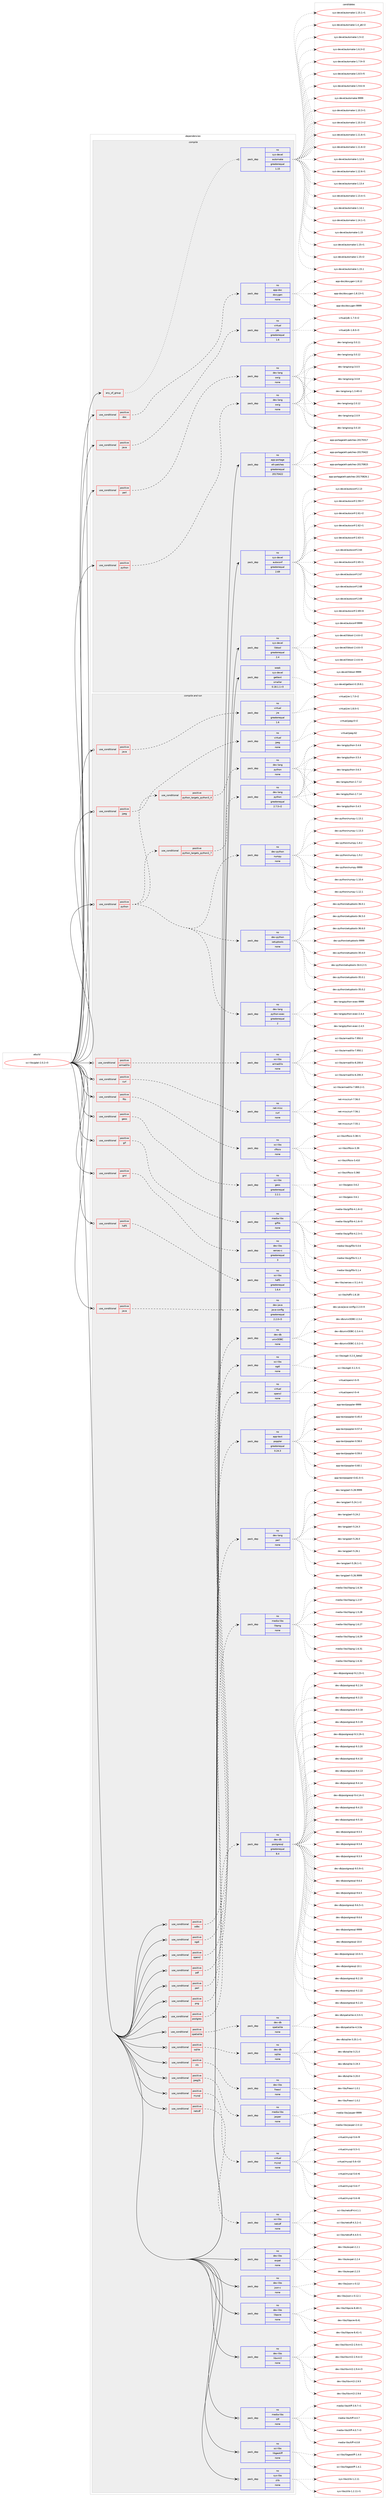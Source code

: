 digraph prolog {

# *************
# Graph options
# *************

newrank=true;
concentrate=true;
compound=true;
graph [rankdir=LR,fontname=Helvetica,fontsize=10,ranksep=1.5];#, ranksep=2.5, nodesep=0.2];
edge  [arrowhead=vee];
node  [fontname=Helvetica,fontsize=10];

# **********
# The ebuild
# **********

subgraph cluster_leftcol {
color=gray;
rank=same;
label=<<i>ebuild</i>>;
id [label="sci-libs/gdal-2.0.2-r3", color=red, width=4, href="../sci-libs/gdal-2.0.2-r3.svg"];
}

# ****************
# The dependencies
# ****************

subgraph cluster_midcol {
color=gray;
label=<<i>dependencies</i>>;
subgraph cluster_compile {
fillcolor="#eeeeee";
style=filled;
label=<<i>compile</i>>;
subgraph any7607 {
dependency451117 [label=<<TABLE BORDER="0" CELLBORDER="1" CELLSPACING="0" CELLPADDING="4"><TR><TD CELLPADDING="10">any_of_group</TD></TR></TABLE>>, shape=none, color=red];subgraph pack332857 {
dependency451118 [label=<<TABLE BORDER="0" CELLBORDER="1" CELLSPACING="0" CELLPADDING="4" WIDTH="220"><TR><TD ROWSPAN="6" CELLPADDING="30">pack_dep</TD></TR><TR><TD WIDTH="110">no</TD></TR><TR><TD>sys-devel</TD></TR><TR><TD>automake</TD></TR><TR><TD>greaterequal</TD></TR><TR><TD>1.15</TD></TR></TABLE>>, shape=none, color=blue];
}
dependency451117:e -> dependency451118:w [weight=20,style="dotted",arrowhead="oinv"];
}
id:e -> dependency451117:w [weight=20,style="solid",arrowhead="vee"];
subgraph cond110404 {
dependency451119 [label=<<TABLE BORDER="0" CELLBORDER="1" CELLSPACING="0" CELLPADDING="4"><TR><TD ROWSPAN="3" CELLPADDING="10">use_conditional</TD></TR><TR><TD>positive</TD></TR><TR><TD>doc</TD></TR></TABLE>>, shape=none, color=red];
subgraph pack332858 {
dependency451120 [label=<<TABLE BORDER="0" CELLBORDER="1" CELLSPACING="0" CELLPADDING="4" WIDTH="220"><TR><TD ROWSPAN="6" CELLPADDING="30">pack_dep</TD></TR><TR><TD WIDTH="110">no</TD></TR><TR><TD>app-doc</TD></TR><TR><TD>doxygen</TD></TR><TR><TD>none</TD></TR><TR><TD></TD></TR></TABLE>>, shape=none, color=blue];
}
dependency451119:e -> dependency451120:w [weight=20,style="dashed",arrowhead="vee"];
}
id:e -> dependency451119:w [weight=20,style="solid",arrowhead="vee"];
subgraph cond110405 {
dependency451121 [label=<<TABLE BORDER="0" CELLBORDER="1" CELLSPACING="0" CELLPADDING="4"><TR><TD ROWSPAN="3" CELLPADDING="10">use_conditional</TD></TR><TR><TD>positive</TD></TR><TR><TD>java</TD></TR></TABLE>>, shape=none, color=red];
subgraph pack332859 {
dependency451122 [label=<<TABLE BORDER="0" CELLBORDER="1" CELLSPACING="0" CELLPADDING="4" WIDTH="220"><TR><TD ROWSPAN="6" CELLPADDING="30">pack_dep</TD></TR><TR><TD WIDTH="110">no</TD></TR><TR><TD>virtual</TD></TR><TR><TD>jdk</TD></TR><TR><TD>greaterequal</TD></TR><TR><TD>1.6</TD></TR></TABLE>>, shape=none, color=blue];
}
dependency451121:e -> dependency451122:w [weight=20,style="dashed",arrowhead="vee"];
}
id:e -> dependency451121:w [weight=20,style="solid",arrowhead="vee"];
subgraph cond110406 {
dependency451123 [label=<<TABLE BORDER="0" CELLBORDER="1" CELLSPACING="0" CELLPADDING="4"><TR><TD ROWSPAN="3" CELLPADDING="10">use_conditional</TD></TR><TR><TD>positive</TD></TR><TR><TD>perl</TD></TR></TABLE>>, shape=none, color=red];
subgraph pack332860 {
dependency451124 [label=<<TABLE BORDER="0" CELLBORDER="1" CELLSPACING="0" CELLPADDING="4" WIDTH="220"><TR><TD ROWSPAN="6" CELLPADDING="30">pack_dep</TD></TR><TR><TD WIDTH="110">no</TD></TR><TR><TD>dev-lang</TD></TR><TR><TD>swig</TD></TR><TR><TD>none</TD></TR><TR><TD></TD></TR></TABLE>>, shape=none, color=blue];
}
dependency451123:e -> dependency451124:w [weight=20,style="dashed",arrowhead="vee"];
}
id:e -> dependency451123:w [weight=20,style="solid",arrowhead="vee"];
subgraph cond110407 {
dependency451125 [label=<<TABLE BORDER="0" CELLBORDER="1" CELLSPACING="0" CELLPADDING="4"><TR><TD ROWSPAN="3" CELLPADDING="10">use_conditional</TD></TR><TR><TD>positive</TD></TR><TR><TD>python</TD></TR></TABLE>>, shape=none, color=red];
subgraph pack332861 {
dependency451126 [label=<<TABLE BORDER="0" CELLBORDER="1" CELLSPACING="0" CELLPADDING="4" WIDTH="220"><TR><TD ROWSPAN="6" CELLPADDING="30">pack_dep</TD></TR><TR><TD WIDTH="110">no</TD></TR><TR><TD>dev-lang</TD></TR><TR><TD>swig</TD></TR><TR><TD>none</TD></TR><TR><TD></TD></TR></TABLE>>, shape=none, color=blue];
}
dependency451125:e -> dependency451126:w [weight=20,style="dashed",arrowhead="vee"];
}
id:e -> dependency451125:w [weight=20,style="solid",arrowhead="vee"];
subgraph pack332862 {
dependency451127 [label=<<TABLE BORDER="0" CELLBORDER="1" CELLSPACING="0" CELLPADDING="4" WIDTH="220"><TR><TD ROWSPAN="6" CELLPADDING="30">pack_dep</TD></TR><TR><TD WIDTH="110">no</TD></TR><TR><TD>app-portage</TD></TR><TR><TD>elt-patches</TD></TR><TR><TD>greaterequal</TD></TR><TR><TD>20170422</TD></TR></TABLE>>, shape=none, color=blue];
}
id:e -> dependency451127:w [weight=20,style="solid",arrowhead="vee"];
subgraph pack332863 {
dependency451128 [label=<<TABLE BORDER="0" CELLBORDER="1" CELLSPACING="0" CELLPADDING="4" WIDTH="220"><TR><TD ROWSPAN="6" CELLPADDING="30">pack_dep</TD></TR><TR><TD WIDTH="110">no</TD></TR><TR><TD>sys-devel</TD></TR><TR><TD>autoconf</TD></TR><TR><TD>greaterequal</TD></TR><TR><TD>2.69</TD></TR></TABLE>>, shape=none, color=blue];
}
id:e -> dependency451128:w [weight=20,style="solid",arrowhead="vee"];
subgraph pack332864 {
dependency451129 [label=<<TABLE BORDER="0" CELLBORDER="1" CELLSPACING="0" CELLPADDING="4" WIDTH="220"><TR><TD ROWSPAN="6" CELLPADDING="30">pack_dep</TD></TR><TR><TD WIDTH="110">no</TD></TR><TR><TD>sys-devel</TD></TR><TR><TD>libtool</TD></TR><TR><TD>greaterequal</TD></TR><TR><TD>2.4</TD></TR></TABLE>>, shape=none, color=blue];
}
id:e -> dependency451129:w [weight=20,style="solid",arrowhead="vee"];
subgraph pack332865 {
dependency451130 [label=<<TABLE BORDER="0" CELLBORDER="1" CELLSPACING="0" CELLPADDING="4" WIDTH="220"><TR><TD ROWSPAN="6" CELLPADDING="30">pack_dep</TD></TR><TR><TD WIDTH="110">weak</TD></TR><TR><TD>sys-devel</TD></TR><TR><TD>gettext</TD></TR><TR><TD>smaller</TD></TR><TR><TD>0.18.1.1-r3</TD></TR></TABLE>>, shape=none, color=blue];
}
id:e -> dependency451130:w [weight=20,style="solid",arrowhead="vee"];
}
subgraph cluster_compileandrun {
fillcolor="#eeeeee";
style=filled;
label=<<i>compile and run</i>>;
subgraph cond110408 {
dependency451131 [label=<<TABLE BORDER="0" CELLBORDER="1" CELLSPACING="0" CELLPADDING="4"><TR><TD ROWSPAN="3" CELLPADDING="10">use_conditional</TD></TR><TR><TD>positive</TD></TR><TR><TD>armadillo</TD></TR></TABLE>>, shape=none, color=red];
subgraph pack332866 {
dependency451132 [label=<<TABLE BORDER="0" CELLBORDER="1" CELLSPACING="0" CELLPADDING="4" WIDTH="220"><TR><TD ROWSPAN="6" CELLPADDING="30">pack_dep</TD></TR><TR><TD WIDTH="110">no</TD></TR><TR><TD>sci-libs</TD></TR><TR><TD>armadillo</TD></TR><TR><TD>none</TD></TR><TR><TD></TD></TR></TABLE>>, shape=none, color=blue];
}
dependency451131:e -> dependency451132:w [weight=20,style="dashed",arrowhead="vee"];
}
id:e -> dependency451131:w [weight=20,style="solid",arrowhead="odotvee"];
subgraph cond110409 {
dependency451133 [label=<<TABLE BORDER="0" CELLBORDER="1" CELLSPACING="0" CELLPADDING="4"><TR><TD ROWSPAN="3" CELLPADDING="10">use_conditional</TD></TR><TR><TD>positive</TD></TR><TR><TD>curl</TD></TR></TABLE>>, shape=none, color=red];
subgraph pack332867 {
dependency451134 [label=<<TABLE BORDER="0" CELLBORDER="1" CELLSPACING="0" CELLPADDING="4" WIDTH="220"><TR><TD ROWSPAN="6" CELLPADDING="30">pack_dep</TD></TR><TR><TD WIDTH="110">no</TD></TR><TR><TD>net-misc</TD></TR><TR><TD>curl</TD></TR><TR><TD>none</TD></TR><TR><TD></TD></TR></TABLE>>, shape=none, color=blue];
}
dependency451133:e -> dependency451134:w [weight=20,style="dashed",arrowhead="vee"];
}
id:e -> dependency451133:w [weight=20,style="solid",arrowhead="odotvee"];
subgraph cond110410 {
dependency451135 [label=<<TABLE BORDER="0" CELLBORDER="1" CELLSPACING="0" CELLPADDING="4"><TR><TD ROWSPAN="3" CELLPADDING="10">use_conditional</TD></TR><TR><TD>positive</TD></TR><TR><TD>fits</TD></TR></TABLE>>, shape=none, color=red];
subgraph pack332868 {
dependency451136 [label=<<TABLE BORDER="0" CELLBORDER="1" CELLSPACING="0" CELLPADDING="4" WIDTH="220"><TR><TD ROWSPAN="6" CELLPADDING="30">pack_dep</TD></TR><TR><TD WIDTH="110">no</TD></TR><TR><TD>sci-libs</TD></TR><TR><TD>cfitsio</TD></TR><TR><TD>none</TD></TR><TR><TD></TD></TR></TABLE>>, shape=none, color=blue];
}
dependency451135:e -> dependency451136:w [weight=20,style="dashed",arrowhead="vee"];
}
id:e -> dependency451135:w [weight=20,style="solid",arrowhead="odotvee"];
subgraph cond110411 {
dependency451137 [label=<<TABLE BORDER="0" CELLBORDER="1" CELLSPACING="0" CELLPADDING="4"><TR><TD ROWSPAN="3" CELLPADDING="10">use_conditional</TD></TR><TR><TD>positive</TD></TR><TR><TD>geos</TD></TR></TABLE>>, shape=none, color=red];
subgraph pack332869 {
dependency451138 [label=<<TABLE BORDER="0" CELLBORDER="1" CELLSPACING="0" CELLPADDING="4" WIDTH="220"><TR><TD ROWSPAN="6" CELLPADDING="30">pack_dep</TD></TR><TR><TD WIDTH="110">no</TD></TR><TR><TD>sci-libs</TD></TR><TR><TD>geos</TD></TR><TR><TD>greaterequal</TD></TR><TR><TD>2.2.1</TD></TR></TABLE>>, shape=none, color=blue];
}
dependency451137:e -> dependency451138:w [weight=20,style="dashed",arrowhead="vee"];
}
id:e -> dependency451137:w [weight=20,style="solid",arrowhead="odotvee"];
subgraph cond110412 {
dependency451139 [label=<<TABLE BORDER="0" CELLBORDER="1" CELLSPACING="0" CELLPADDING="4"><TR><TD ROWSPAN="3" CELLPADDING="10">use_conditional</TD></TR><TR><TD>positive</TD></TR><TR><TD>gif</TD></TR></TABLE>>, shape=none, color=red];
subgraph pack332870 {
dependency451140 [label=<<TABLE BORDER="0" CELLBORDER="1" CELLSPACING="0" CELLPADDING="4" WIDTH="220"><TR><TD ROWSPAN="6" CELLPADDING="30">pack_dep</TD></TR><TR><TD WIDTH="110">no</TD></TR><TR><TD>media-libs</TD></TR><TR><TD>giflib</TD></TR><TR><TD>none</TD></TR><TR><TD></TD></TR></TABLE>>, shape=none, color=blue];
}
dependency451139:e -> dependency451140:w [weight=20,style="dashed",arrowhead="vee"];
}
id:e -> dependency451139:w [weight=20,style="solid",arrowhead="odotvee"];
subgraph cond110413 {
dependency451141 [label=<<TABLE BORDER="0" CELLBORDER="1" CELLSPACING="0" CELLPADDING="4"><TR><TD ROWSPAN="3" CELLPADDING="10">use_conditional</TD></TR><TR><TD>positive</TD></TR><TR><TD>gml</TD></TR></TABLE>>, shape=none, color=red];
subgraph pack332871 {
dependency451142 [label=<<TABLE BORDER="0" CELLBORDER="1" CELLSPACING="0" CELLPADDING="4" WIDTH="220"><TR><TD ROWSPAN="6" CELLPADDING="30">pack_dep</TD></TR><TR><TD WIDTH="110">no</TD></TR><TR><TD>dev-libs</TD></TR><TR><TD>xerces-c</TD></TR><TR><TD>greaterequal</TD></TR><TR><TD>3</TD></TR></TABLE>>, shape=none, color=blue];
}
dependency451141:e -> dependency451142:w [weight=20,style="dashed",arrowhead="vee"];
}
id:e -> dependency451141:w [weight=20,style="solid",arrowhead="odotvee"];
subgraph cond110414 {
dependency451143 [label=<<TABLE BORDER="0" CELLBORDER="1" CELLSPACING="0" CELLPADDING="4"><TR><TD ROWSPAN="3" CELLPADDING="10">use_conditional</TD></TR><TR><TD>positive</TD></TR><TR><TD>hdf5</TD></TR></TABLE>>, shape=none, color=red];
subgraph pack332872 {
dependency451144 [label=<<TABLE BORDER="0" CELLBORDER="1" CELLSPACING="0" CELLPADDING="4" WIDTH="220"><TR><TD ROWSPAN="6" CELLPADDING="30">pack_dep</TD></TR><TR><TD WIDTH="110">no</TD></TR><TR><TD>sci-libs</TD></TR><TR><TD>hdf5</TD></TR><TR><TD>greaterequal</TD></TR><TR><TD>1.6.4</TD></TR></TABLE>>, shape=none, color=blue];
}
dependency451143:e -> dependency451144:w [weight=20,style="dashed",arrowhead="vee"];
}
id:e -> dependency451143:w [weight=20,style="solid",arrowhead="odotvee"];
subgraph cond110415 {
dependency451145 [label=<<TABLE BORDER="0" CELLBORDER="1" CELLSPACING="0" CELLPADDING="4"><TR><TD ROWSPAN="3" CELLPADDING="10">use_conditional</TD></TR><TR><TD>positive</TD></TR><TR><TD>java</TD></TR></TABLE>>, shape=none, color=red];
subgraph pack332873 {
dependency451146 [label=<<TABLE BORDER="0" CELLBORDER="1" CELLSPACING="0" CELLPADDING="4" WIDTH="220"><TR><TD ROWSPAN="6" CELLPADDING="30">pack_dep</TD></TR><TR><TD WIDTH="110">no</TD></TR><TR><TD>dev-java</TD></TR><TR><TD>java-config</TD></TR><TR><TD>greaterequal</TD></TR><TR><TD>2.2.0-r3</TD></TR></TABLE>>, shape=none, color=blue];
}
dependency451145:e -> dependency451146:w [weight=20,style="dashed",arrowhead="vee"];
}
id:e -> dependency451145:w [weight=20,style="solid",arrowhead="odotvee"];
subgraph cond110416 {
dependency451147 [label=<<TABLE BORDER="0" CELLBORDER="1" CELLSPACING="0" CELLPADDING="4"><TR><TD ROWSPAN="3" CELLPADDING="10">use_conditional</TD></TR><TR><TD>positive</TD></TR><TR><TD>java</TD></TR></TABLE>>, shape=none, color=red];
subgraph pack332874 {
dependency451148 [label=<<TABLE BORDER="0" CELLBORDER="1" CELLSPACING="0" CELLPADDING="4" WIDTH="220"><TR><TD ROWSPAN="6" CELLPADDING="30">pack_dep</TD></TR><TR><TD WIDTH="110">no</TD></TR><TR><TD>virtual</TD></TR><TR><TD>jre</TD></TR><TR><TD>greaterequal</TD></TR><TR><TD>1.6</TD></TR></TABLE>>, shape=none, color=blue];
}
dependency451147:e -> dependency451148:w [weight=20,style="dashed",arrowhead="vee"];
}
id:e -> dependency451147:w [weight=20,style="solid",arrowhead="odotvee"];
subgraph cond110417 {
dependency451149 [label=<<TABLE BORDER="0" CELLBORDER="1" CELLSPACING="0" CELLPADDING="4"><TR><TD ROWSPAN="3" CELLPADDING="10">use_conditional</TD></TR><TR><TD>positive</TD></TR><TR><TD>jpeg</TD></TR></TABLE>>, shape=none, color=red];
subgraph pack332875 {
dependency451150 [label=<<TABLE BORDER="0" CELLBORDER="1" CELLSPACING="0" CELLPADDING="4" WIDTH="220"><TR><TD ROWSPAN="6" CELLPADDING="30">pack_dep</TD></TR><TR><TD WIDTH="110">no</TD></TR><TR><TD>virtual</TD></TR><TR><TD>jpeg</TD></TR><TR><TD>none</TD></TR><TR><TD></TD></TR></TABLE>>, shape=none, color=blue];
}
dependency451149:e -> dependency451150:w [weight=20,style="dashed",arrowhead="vee"];
}
id:e -> dependency451149:w [weight=20,style="solid",arrowhead="odotvee"];
subgraph cond110418 {
dependency451151 [label=<<TABLE BORDER="0" CELLBORDER="1" CELLSPACING="0" CELLPADDING="4"><TR><TD ROWSPAN="3" CELLPADDING="10">use_conditional</TD></TR><TR><TD>positive</TD></TR><TR><TD>jpeg2k</TD></TR></TABLE>>, shape=none, color=red];
subgraph pack332876 {
dependency451152 [label=<<TABLE BORDER="0" CELLBORDER="1" CELLSPACING="0" CELLPADDING="4" WIDTH="220"><TR><TD ROWSPAN="6" CELLPADDING="30">pack_dep</TD></TR><TR><TD WIDTH="110">no</TD></TR><TR><TD>media-libs</TD></TR><TR><TD>jasper</TD></TR><TR><TD>none</TD></TR><TR><TD></TD></TR></TABLE>>, shape=none, color=blue];
}
dependency451151:e -> dependency451152:w [weight=20,style="dashed",arrowhead="vee"];
}
id:e -> dependency451151:w [weight=20,style="solid",arrowhead="odotvee"];
subgraph cond110419 {
dependency451153 [label=<<TABLE BORDER="0" CELLBORDER="1" CELLSPACING="0" CELLPADDING="4"><TR><TD ROWSPAN="3" CELLPADDING="10">use_conditional</TD></TR><TR><TD>positive</TD></TR><TR><TD>mysql</TD></TR></TABLE>>, shape=none, color=red];
subgraph pack332877 {
dependency451154 [label=<<TABLE BORDER="0" CELLBORDER="1" CELLSPACING="0" CELLPADDING="4" WIDTH="220"><TR><TD ROWSPAN="6" CELLPADDING="30">pack_dep</TD></TR><TR><TD WIDTH="110">no</TD></TR><TR><TD>virtual</TD></TR><TR><TD>mysql</TD></TR><TR><TD>none</TD></TR><TR><TD></TD></TR></TABLE>>, shape=none, color=blue];
}
dependency451153:e -> dependency451154:w [weight=20,style="dashed",arrowhead="vee"];
}
id:e -> dependency451153:w [weight=20,style="solid",arrowhead="odotvee"];
subgraph cond110420 {
dependency451155 [label=<<TABLE BORDER="0" CELLBORDER="1" CELLSPACING="0" CELLPADDING="4"><TR><TD ROWSPAN="3" CELLPADDING="10">use_conditional</TD></TR><TR><TD>positive</TD></TR><TR><TD>netcdf</TD></TR></TABLE>>, shape=none, color=red];
subgraph pack332878 {
dependency451156 [label=<<TABLE BORDER="0" CELLBORDER="1" CELLSPACING="0" CELLPADDING="4" WIDTH="220"><TR><TD ROWSPAN="6" CELLPADDING="30">pack_dep</TD></TR><TR><TD WIDTH="110">no</TD></TR><TR><TD>sci-libs</TD></TR><TR><TD>netcdf</TD></TR><TR><TD>none</TD></TR><TR><TD></TD></TR></TABLE>>, shape=none, color=blue];
}
dependency451155:e -> dependency451156:w [weight=20,style="dashed",arrowhead="vee"];
}
id:e -> dependency451155:w [weight=20,style="solid",arrowhead="odotvee"];
subgraph cond110421 {
dependency451157 [label=<<TABLE BORDER="0" CELLBORDER="1" CELLSPACING="0" CELLPADDING="4"><TR><TD ROWSPAN="3" CELLPADDING="10">use_conditional</TD></TR><TR><TD>positive</TD></TR><TR><TD>odbc</TD></TR></TABLE>>, shape=none, color=red];
subgraph pack332879 {
dependency451158 [label=<<TABLE BORDER="0" CELLBORDER="1" CELLSPACING="0" CELLPADDING="4" WIDTH="220"><TR><TD ROWSPAN="6" CELLPADDING="30">pack_dep</TD></TR><TR><TD WIDTH="110">no</TD></TR><TR><TD>dev-db</TD></TR><TR><TD>unixODBC</TD></TR><TR><TD>none</TD></TR><TR><TD></TD></TR></TABLE>>, shape=none, color=blue];
}
dependency451157:e -> dependency451158:w [weight=20,style="dashed",arrowhead="vee"];
}
id:e -> dependency451157:w [weight=20,style="solid",arrowhead="odotvee"];
subgraph cond110422 {
dependency451159 [label=<<TABLE BORDER="0" CELLBORDER="1" CELLSPACING="0" CELLPADDING="4"><TR><TD ROWSPAN="3" CELLPADDING="10">use_conditional</TD></TR><TR><TD>positive</TD></TR><TR><TD>ogdi</TD></TR></TABLE>>, shape=none, color=red];
subgraph pack332880 {
dependency451160 [label=<<TABLE BORDER="0" CELLBORDER="1" CELLSPACING="0" CELLPADDING="4" WIDTH="220"><TR><TD ROWSPAN="6" CELLPADDING="30">pack_dep</TD></TR><TR><TD WIDTH="110">no</TD></TR><TR><TD>sci-libs</TD></TR><TR><TD>ogdi</TD></TR><TR><TD>none</TD></TR><TR><TD></TD></TR></TABLE>>, shape=none, color=blue];
}
dependency451159:e -> dependency451160:w [weight=20,style="dashed",arrowhead="vee"];
}
id:e -> dependency451159:w [weight=20,style="solid",arrowhead="odotvee"];
subgraph cond110423 {
dependency451161 [label=<<TABLE BORDER="0" CELLBORDER="1" CELLSPACING="0" CELLPADDING="4"><TR><TD ROWSPAN="3" CELLPADDING="10">use_conditional</TD></TR><TR><TD>positive</TD></TR><TR><TD>opencl</TD></TR></TABLE>>, shape=none, color=red];
subgraph pack332881 {
dependency451162 [label=<<TABLE BORDER="0" CELLBORDER="1" CELLSPACING="0" CELLPADDING="4" WIDTH="220"><TR><TD ROWSPAN="6" CELLPADDING="30">pack_dep</TD></TR><TR><TD WIDTH="110">no</TD></TR><TR><TD>virtual</TD></TR><TR><TD>opencl</TD></TR><TR><TD>none</TD></TR><TR><TD></TD></TR></TABLE>>, shape=none, color=blue];
}
dependency451161:e -> dependency451162:w [weight=20,style="dashed",arrowhead="vee"];
}
id:e -> dependency451161:w [weight=20,style="solid",arrowhead="odotvee"];
subgraph cond110424 {
dependency451163 [label=<<TABLE BORDER="0" CELLBORDER="1" CELLSPACING="0" CELLPADDING="4"><TR><TD ROWSPAN="3" CELLPADDING="10">use_conditional</TD></TR><TR><TD>positive</TD></TR><TR><TD>pdf</TD></TR></TABLE>>, shape=none, color=red];
subgraph pack332882 {
dependency451164 [label=<<TABLE BORDER="0" CELLBORDER="1" CELLSPACING="0" CELLPADDING="4" WIDTH="220"><TR><TD ROWSPAN="6" CELLPADDING="30">pack_dep</TD></TR><TR><TD WIDTH="110">no</TD></TR><TR><TD>app-text</TD></TR><TR><TD>poppler</TD></TR><TR><TD>greaterequal</TD></TR><TR><TD>0.24.3</TD></TR></TABLE>>, shape=none, color=blue];
}
dependency451163:e -> dependency451164:w [weight=20,style="dashed",arrowhead="vee"];
}
id:e -> dependency451163:w [weight=20,style="solid",arrowhead="odotvee"];
subgraph cond110425 {
dependency451165 [label=<<TABLE BORDER="0" CELLBORDER="1" CELLSPACING="0" CELLPADDING="4"><TR><TD ROWSPAN="3" CELLPADDING="10">use_conditional</TD></TR><TR><TD>positive</TD></TR><TR><TD>perl</TD></TR></TABLE>>, shape=none, color=red];
subgraph pack332883 {
dependency451166 [label=<<TABLE BORDER="0" CELLBORDER="1" CELLSPACING="0" CELLPADDING="4" WIDTH="220"><TR><TD ROWSPAN="6" CELLPADDING="30">pack_dep</TD></TR><TR><TD WIDTH="110">no</TD></TR><TR><TD>dev-lang</TD></TR><TR><TD>perl</TD></TR><TR><TD>none</TD></TR><TR><TD></TD></TR></TABLE>>, shape=none, color=blue];
}
dependency451165:e -> dependency451166:w [weight=20,style="dashed",arrowhead="vee"];
}
id:e -> dependency451165:w [weight=20,style="solid",arrowhead="odotvee"];
subgraph cond110426 {
dependency451167 [label=<<TABLE BORDER="0" CELLBORDER="1" CELLSPACING="0" CELLPADDING="4"><TR><TD ROWSPAN="3" CELLPADDING="10">use_conditional</TD></TR><TR><TD>positive</TD></TR><TR><TD>png</TD></TR></TABLE>>, shape=none, color=red];
subgraph pack332884 {
dependency451168 [label=<<TABLE BORDER="0" CELLBORDER="1" CELLSPACING="0" CELLPADDING="4" WIDTH="220"><TR><TD ROWSPAN="6" CELLPADDING="30">pack_dep</TD></TR><TR><TD WIDTH="110">no</TD></TR><TR><TD>media-libs</TD></TR><TR><TD>libpng</TD></TR><TR><TD>none</TD></TR><TR><TD></TD></TR></TABLE>>, shape=none, color=blue];
}
dependency451167:e -> dependency451168:w [weight=20,style="dashed",arrowhead="vee"];
}
id:e -> dependency451167:w [weight=20,style="solid",arrowhead="odotvee"];
subgraph cond110427 {
dependency451169 [label=<<TABLE BORDER="0" CELLBORDER="1" CELLSPACING="0" CELLPADDING="4"><TR><TD ROWSPAN="3" CELLPADDING="10">use_conditional</TD></TR><TR><TD>positive</TD></TR><TR><TD>postgres</TD></TR></TABLE>>, shape=none, color=red];
subgraph pack332885 {
dependency451170 [label=<<TABLE BORDER="0" CELLBORDER="1" CELLSPACING="0" CELLPADDING="4" WIDTH="220"><TR><TD ROWSPAN="6" CELLPADDING="30">pack_dep</TD></TR><TR><TD WIDTH="110">no</TD></TR><TR><TD>dev-db</TD></TR><TR><TD>postgresql</TD></TR><TR><TD>greaterequal</TD></TR><TR><TD>8.4</TD></TR></TABLE>>, shape=none, color=blue];
}
dependency451169:e -> dependency451170:w [weight=20,style="dashed",arrowhead="vee"];
}
id:e -> dependency451169:w [weight=20,style="solid",arrowhead="odotvee"];
subgraph cond110428 {
dependency451171 [label=<<TABLE BORDER="0" CELLBORDER="1" CELLSPACING="0" CELLPADDING="4"><TR><TD ROWSPAN="3" CELLPADDING="10">use_conditional</TD></TR><TR><TD>positive</TD></TR><TR><TD>python</TD></TR></TABLE>>, shape=none, color=red];
subgraph cond110429 {
dependency451172 [label=<<TABLE BORDER="0" CELLBORDER="1" CELLSPACING="0" CELLPADDING="4"><TR><TD ROWSPAN="3" CELLPADDING="10">use_conditional</TD></TR><TR><TD>positive</TD></TR><TR><TD>python_targets_python2_7</TD></TR></TABLE>>, shape=none, color=red];
subgraph pack332886 {
dependency451173 [label=<<TABLE BORDER="0" CELLBORDER="1" CELLSPACING="0" CELLPADDING="4" WIDTH="220"><TR><TD ROWSPAN="6" CELLPADDING="30">pack_dep</TD></TR><TR><TD WIDTH="110">no</TD></TR><TR><TD>dev-lang</TD></TR><TR><TD>python</TD></TR><TR><TD>greaterequal</TD></TR><TR><TD>2.7.5-r2</TD></TR></TABLE>>, shape=none, color=blue];
}
dependency451172:e -> dependency451173:w [weight=20,style="dashed",arrowhead="vee"];
}
dependency451171:e -> dependency451172:w [weight=20,style="dashed",arrowhead="vee"];
subgraph cond110430 {
dependency451174 [label=<<TABLE BORDER="0" CELLBORDER="1" CELLSPACING="0" CELLPADDING="4"><TR><TD ROWSPAN="3" CELLPADDING="10">use_conditional</TD></TR><TR><TD>positive</TD></TR><TR><TD>python_targets_python3_4</TD></TR></TABLE>>, shape=none, color=red];
subgraph pack332887 {
dependency451175 [label=<<TABLE BORDER="0" CELLBORDER="1" CELLSPACING="0" CELLPADDING="4" WIDTH="220"><TR><TD ROWSPAN="6" CELLPADDING="30">pack_dep</TD></TR><TR><TD WIDTH="110">no</TD></TR><TR><TD>dev-lang</TD></TR><TR><TD>python</TD></TR><TR><TD>none</TD></TR><TR><TD></TD></TR></TABLE>>, shape=none, color=blue];
}
dependency451174:e -> dependency451175:w [weight=20,style="dashed",arrowhead="vee"];
}
dependency451171:e -> dependency451174:w [weight=20,style="dashed",arrowhead="vee"];
subgraph pack332888 {
dependency451176 [label=<<TABLE BORDER="0" CELLBORDER="1" CELLSPACING="0" CELLPADDING="4" WIDTH="220"><TR><TD ROWSPAN="6" CELLPADDING="30">pack_dep</TD></TR><TR><TD WIDTH="110">no</TD></TR><TR><TD>dev-lang</TD></TR><TR><TD>python-exec</TD></TR><TR><TD>greaterequal</TD></TR><TR><TD>2</TD></TR></TABLE>>, shape=none, color=blue];
}
dependency451171:e -> dependency451176:w [weight=20,style="dashed",arrowhead="vee"];
subgraph pack332889 {
dependency451177 [label=<<TABLE BORDER="0" CELLBORDER="1" CELLSPACING="0" CELLPADDING="4" WIDTH="220"><TR><TD ROWSPAN="6" CELLPADDING="30">pack_dep</TD></TR><TR><TD WIDTH="110">no</TD></TR><TR><TD>dev-python</TD></TR><TR><TD>setuptools</TD></TR><TR><TD>none</TD></TR><TR><TD></TD></TR></TABLE>>, shape=none, color=blue];
}
dependency451171:e -> dependency451177:w [weight=20,style="dashed",arrowhead="vee"];
subgraph pack332890 {
dependency451178 [label=<<TABLE BORDER="0" CELLBORDER="1" CELLSPACING="0" CELLPADDING="4" WIDTH="220"><TR><TD ROWSPAN="6" CELLPADDING="30">pack_dep</TD></TR><TR><TD WIDTH="110">no</TD></TR><TR><TD>dev-python</TD></TR><TR><TD>numpy</TD></TR><TR><TD>none</TD></TR><TR><TD></TD></TR></TABLE>>, shape=none, color=blue];
}
dependency451171:e -> dependency451178:w [weight=20,style="dashed",arrowhead="vee"];
}
id:e -> dependency451171:w [weight=20,style="solid",arrowhead="odotvee"];
subgraph cond110431 {
dependency451179 [label=<<TABLE BORDER="0" CELLBORDER="1" CELLSPACING="0" CELLPADDING="4"><TR><TD ROWSPAN="3" CELLPADDING="10">use_conditional</TD></TR><TR><TD>positive</TD></TR><TR><TD>spatialite</TD></TR></TABLE>>, shape=none, color=red];
subgraph pack332891 {
dependency451180 [label=<<TABLE BORDER="0" CELLBORDER="1" CELLSPACING="0" CELLPADDING="4" WIDTH="220"><TR><TD ROWSPAN="6" CELLPADDING="30">pack_dep</TD></TR><TR><TD WIDTH="110">no</TD></TR><TR><TD>dev-db</TD></TR><TR><TD>spatialite</TD></TR><TR><TD>none</TD></TR><TR><TD></TD></TR></TABLE>>, shape=none, color=blue];
}
dependency451179:e -> dependency451180:w [weight=20,style="dashed",arrowhead="vee"];
}
id:e -> dependency451179:w [weight=20,style="solid",arrowhead="odotvee"];
subgraph cond110432 {
dependency451181 [label=<<TABLE BORDER="0" CELLBORDER="1" CELLSPACING="0" CELLPADDING="4"><TR><TD ROWSPAN="3" CELLPADDING="10">use_conditional</TD></TR><TR><TD>positive</TD></TR><TR><TD>sqlite</TD></TR></TABLE>>, shape=none, color=red];
subgraph pack332892 {
dependency451182 [label=<<TABLE BORDER="0" CELLBORDER="1" CELLSPACING="0" CELLPADDING="4" WIDTH="220"><TR><TD ROWSPAN="6" CELLPADDING="30">pack_dep</TD></TR><TR><TD WIDTH="110">no</TD></TR><TR><TD>dev-db</TD></TR><TR><TD>sqlite</TD></TR><TR><TD>none</TD></TR><TR><TD></TD></TR></TABLE>>, shape=none, color=blue];
}
dependency451181:e -> dependency451182:w [weight=20,style="dashed",arrowhead="vee"];
}
id:e -> dependency451181:w [weight=20,style="solid",arrowhead="odotvee"];
subgraph cond110433 {
dependency451183 [label=<<TABLE BORDER="0" CELLBORDER="1" CELLSPACING="0" CELLPADDING="4"><TR><TD ROWSPAN="3" CELLPADDING="10">use_conditional</TD></TR><TR><TD>positive</TD></TR><TR><TD>xls</TD></TR></TABLE>>, shape=none, color=red];
subgraph pack332893 {
dependency451184 [label=<<TABLE BORDER="0" CELLBORDER="1" CELLSPACING="0" CELLPADDING="4" WIDTH="220"><TR><TD ROWSPAN="6" CELLPADDING="30">pack_dep</TD></TR><TR><TD WIDTH="110">no</TD></TR><TR><TD>dev-libs</TD></TR><TR><TD>freexl</TD></TR><TR><TD>none</TD></TR><TR><TD></TD></TR></TABLE>>, shape=none, color=blue];
}
dependency451183:e -> dependency451184:w [weight=20,style="dashed",arrowhead="vee"];
}
id:e -> dependency451183:w [weight=20,style="solid",arrowhead="odotvee"];
subgraph pack332894 {
dependency451185 [label=<<TABLE BORDER="0" CELLBORDER="1" CELLSPACING="0" CELLPADDING="4" WIDTH="220"><TR><TD ROWSPAN="6" CELLPADDING="30">pack_dep</TD></TR><TR><TD WIDTH="110">no</TD></TR><TR><TD>dev-libs</TD></TR><TR><TD>expat</TD></TR><TR><TD>none</TD></TR><TR><TD></TD></TR></TABLE>>, shape=none, color=blue];
}
id:e -> dependency451185:w [weight=20,style="solid",arrowhead="odotvee"];
subgraph pack332895 {
dependency451186 [label=<<TABLE BORDER="0" CELLBORDER="1" CELLSPACING="0" CELLPADDING="4" WIDTH="220"><TR><TD ROWSPAN="6" CELLPADDING="30">pack_dep</TD></TR><TR><TD WIDTH="110">no</TD></TR><TR><TD>dev-libs</TD></TR><TR><TD>json-c</TD></TR><TR><TD>none</TD></TR><TR><TD></TD></TR></TABLE>>, shape=none, color=blue];
}
id:e -> dependency451186:w [weight=20,style="solid",arrowhead="odotvee"];
subgraph pack332896 {
dependency451187 [label=<<TABLE BORDER="0" CELLBORDER="1" CELLSPACING="0" CELLPADDING="4" WIDTH="220"><TR><TD ROWSPAN="6" CELLPADDING="30">pack_dep</TD></TR><TR><TD WIDTH="110">no</TD></TR><TR><TD>dev-libs</TD></TR><TR><TD>libpcre</TD></TR><TR><TD>none</TD></TR><TR><TD></TD></TR></TABLE>>, shape=none, color=blue];
}
id:e -> dependency451187:w [weight=20,style="solid",arrowhead="odotvee"];
subgraph pack332897 {
dependency451188 [label=<<TABLE BORDER="0" CELLBORDER="1" CELLSPACING="0" CELLPADDING="4" WIDTH="220"><TR><TD ROWSPAN="6" CELLPADDING="30">pack_dep</TD></TR><TR><TD WIDTH="110">no</TD></TR><TR><TD>dev-libs</TD></TR><TR><TD>libxml2</TD></TR><TR><TD>none</TD></TR><TR><TD></TD></TR></TABLE>>, shape=none, color=blue];
}
id:e -> dependency451188:w [weight=20,style="solid",arrowhead="odotvee"];
subgraph pack332898 {
dependency451189 [label=<<TABLE BORDER="0" CELLBORDER="1" CELLSPACING="0" CELLPADDING="4" WIDTH="220"><TR><TD ROWSPAN="6" CELLPADDING="30">pack_dep</TD></TR><TR><TD WIDTH="110">no</TD></TR><TR><TD>media-libs</TD></TR><TR><TD>tiff</TD></TR><TR><TD>none</TD></TR><TR><TD></TD></TR></TABLE>>, shape=none, color=blue];
}
id:e -> dependency451189:w [weight=20,style="solid",arrowhead="odotvee"];
subgraph pack332899 {
dependency451190 [label=<<TABLE BORDER="0" CELLBORDER="1" CELLSPACING="0" CELLPADDING="4" WIDTH="220"><TR><TD ROWSPAN="6" CELLPADDING="30">pack_dep</TD></TR><TR><TD WIDTH="110">no</TD></TR><TR><TD>sci-libs</TD></TR><TR><TD>libgeotiff</TD></TR><TR><TD>none</TD></TR><TR><TD></TD></TR></TABLE>>, shape=none, color=blue];
}
id:e -> dependency451190:w [weight=20,style="solid",arrowhead="odotvee"];
subgraph pack332900 {
dependency451191 [label=<<TABLE BORDER="0" CELLBORDER="1" CELLSPACING="0" CELLPADDING="4" WIDTH="220"><TR><TD ROWSPAN="6" CELLPADDING="30">pack_dep</TD></TR><TR><TD WIDTH="110">no</TD></TR><TR><TD>sys-libs</TD></TR><TR><TD>zlib</TD></TR><TR><TD>none</TD></TR><TR><TD></TD></TR></TABLE>>, shape=none, color=blue];
}
id:e -> dependency451191:w [weight=20,style="solid",arrowhead="odotvee"];
}
subgraph cluster_run {
fillcolor="#eeeeee";
style=filled;
label=<<i>run</i>>;
}
}

# **************
# The candidates
# **************

subgraph cluster_choices {
rank=same;
color=gray;
label=<<i>candidates</i>>;

subgraph choice332857 {
color=black;
nodesep=1;
choice11512111545100101118101108479711711611110997107101454946494846514511449 [label="sys-devel/automake-1.10.3-r1", color=red, width=4,href="../sys-devel/automake-1.10.3-r1.svg"];
choice11512111545100101118101108479711711611110997107101454946494846514511450 [label="sys-devel/automake-1.10.3-r2", color=red, width=4,href="../sys-devel/automake-1.10.3-r2.svg"];
choice11512111545100101118101108479711711611110997107101454946494946544511449 [label="sys-devel/automake-1.11.6-r1", color=red, width=4,href="../sys-devel/automake-1.11.6-r1.svg"];
choice11512111545100101118101108479711711611110997107101454946494946544511450 [label="sys-devel/automake-1.11.6-r2", color=red, width=4,href="../sys-devel/automake-1.11.6-r2.svg"];
choice1151211154510010111810110847971171161111099710710145494649504654 [label="sys-devel/automake-1.12.6", color=red, width=4,href="../sys-devel/automake-1.12.6.svg"];
choice11512111545100101118101108479711711611110997107101454946495046544511449 [label="sys-devel/automake-1.12.6-r1", color=red, width=4,href="../sys-devel/automake-1.12.6-r1.svg"];
choice1151211154510010111810110847971171161111099710710145494649514652 [label="sys-devel/automake-1.13.4", color=red, width=4,href="../sys-devel/automake-1.13.4.svg"];
choice11512111545100101118101108479711711611110997107101454946495146524511449 [label="sys-devel/automake-1.13.4-r1", color=red, width=4,href="../sys-devel/automake-1.13.4-r1.svg"];
choice1151211154510010111810110847971171161111099710710145494649524649 [label="sys-devel/automake-1.14.1", color=red, width=4,href="../sys-devel/automake-1.14.1.svg"];
choice11512111545100101118101108479711711611110997107101454946495246494511449 [label="sys-devel/automake-1.14.1-r1", color=red, width=4,href="../sys-devel/automake-1.14.1-r1.svg"];
choice115121115451001011181011084797117116111109971071014549464953 [label="sys-devel/automake-1.15", color=red, width=4,href="../sys-devel/automake-1.15.svg"];
choice1151211154510010111810110847971171161111099710710145494649534511449 [label="sys-devel/automake-1.15-r1", color=red, width=4,href="../sys-devel/automake-1.15-r1.svg"];
choice1151211154510010111810110847971171161111099710710145494649534511450 [label="sys-devel/automake-1.15-r2", color=red, width=4,href="../sys-devel/automake-1.15-r2.svg"];
choice1151211154510010111810110847971171161111099710710145494649534649 [label="sys-devel/automake-1.15.1", color=red, width=4,href="../sys-devel/automake-1.15.1.svg"];
choice11512111545100101118101108479711711611110997107101454946495346494511449 [label="sys-devel/automake-1.15.1-r1", color=red, width=4,href="../sys-devel/automake-1.15.1-r1.svg"];
choice115121115451001011181011084797117116111109971071014549465295112544511450 [label="sys-devel/automake-1.4_p6-r2", color=red, width=4,href="../sys-devel/automake-1.4_p6-r2.svg"];
choice11512111545100101118101108479711711611110997107101454946534511450 [label="sys-devel/automake-1.5-r2", color=red, width=4,href="../sys-devel/automake-1.5-r2.svg"];
choice115121115451001011181011084797117116111109971071014549465446514511450 [label="sys-devel/automake-1.6.3-r2", color=red, width=4,href="../sys-devel/automake-1.6.3-r2.svg"];
choice115121115451001011181011084797117116111109971071014549465546574511451 [label="sys-devel/automake-1.7.9-r3", color=red, width=4,href="../sys-devel/automake-1.7.9-r3.svg"];
choice115121115451001011181011084797117116111109971071014549465646534511453 [label="sys-devel/automake-1.8.5-r5", color=red, width=4,href="../sys-devel/automake-1.8.5-r5.svg"];
choice115121115451001011181011084797117116111109971071014549465746544511452 [label="sys-devel/automake-1.9.6-r4", color=red, width=4,href="../sys-devel/automake-1.9.6-r4.svg"];
choice115121115451001011181011084797117116111109971071014557575757 [label="sys-devel/automake-9999", color=red, width=4,href="../sys-devel/automake-9999.svg"];
dependency451118:e -> choice11512111545100101118101108479711711611110997107101454946494846514511449:w [style=dotted,weight="100"];
dependency451118:e -> choice11512111545100101118101108479711711611110997107101454946494846514511450:w [style=dotted,weight="100"];
dependency451118:e -> choice11512111545100101118101108479711711611110997107101454946494946544511449:w [style=dotted,weight="100"];
dependency451118:e -> choice11512111545100101118101108479711711611110997107101454946494946544511450:w [style=dotted,weight="100"];
dependency451118:e -> choice1151211154510010111810110847971171161111099710710145494649504654:w [style=dotted,weight="100"];
dependency451118:e -> choice11512111545100101118101108479711711611110997107101454946495046544511449:w [style=dotted,weight="100"];
dependency451118:e -> choice1151211154510010111810110847971171161111099710710145494649514652:w [style=dotted,weight="100"];
dependency451118:e -> choice11512111545100101118101108479711711611110997107101454946495146524511449:w [style=dotted,weight="100"];
dependency451118:e -> choice1151211154510010111810110847971171161111099710710145494649524649:w [style=dotted,weight="100"];
dependency451118:e -> choice11512111545100101118101108479711711611110997107101454946495246494511449:w [style=dotted,weight="100"];
dependency451118:e -> choice115121115451001011181011084797117116111109971071014549464953:w [style=dotted,weight="100"];
dependency451118:e -> choice1151211154510010111810110847971171161111099710710145494649534511449:w [style=dotted,weight="100"];
dependency451118:e -> choice1151211154510010111810110847971171161111099710710145494649534511450:w [style=dotted,weight="100"];
dependency451118:e -> choice1151211154510010111810110847971171161111099710710145494649534649:w [style=dotted,weight="100"];
dependency451118:e -> choice11512111545100101118101108479711711611110997107101454946495346494511449:w [style=dotted,weight="100"];
dependency451118:e -> choice115121115451001011181011084797117116111109971071014549465295112544511450:w [style=dotted,weight="100"];
dependency451118:e -> choice11512111545100101118101108479711711611110997107101454946534511450:w [style=dotted,weight="100"];
dependency451118:e -> choice115121115451001011181011084797117116111109971071014549465446514511450:w [style=dotted,weight="100"];
dependency451118:e -> choice115121115451001011181011084797117116111109971071014549465546574511451:w [style=dotted,weight="100"];
dependency451118:e -> choice115121115451001011181011084797117116111109971071014549465646534511453:w [style=dotted,weight="100"];
dependency451118:e -> choice115121115451001011181011084797117116111109971071014549465746544511452:w [style=dotted,weight="100"];
dependency451118:e -> choice115121115451001011181011084797117116111109971071014557575757:w [style=dotted,weight="100"];
}
subgraph choice332858 {
color=black;
nodesep=1;
choice9711211245100111994710011112012110310111045494656464950 [label="app-doc/doxygen-1.8.12", color=red, width=4,href="../app-doc/doxygen-1.8.12.svg"];
choice97112112451001119947100111120121103101110454946564649514511449 [label="app-doc/doxygen-1.8.13-r1", color=red, width=4,href="../app-doc/doxygen-1.8.13-r1.svg"];
choice971121124510011199471001111201211031011104557575757 [label="app-doc/doxygen-9999", color=red, width=4,href="../app-doc/doxygen-9999.svg"];
dependency451120:e -> choice9711211245100111994710011112012110310111045494656464950:w [style=dotted,weight="100"];
dependency451120:e -> choice97112112451001119947100111120121103101110454946564649514511449:w [style=dotted,weight="100"];
dependency451120:e -> choice971121124510011199471001111201211031011104557575757:w [style=dotted,weight="100"];
}
subgraph choice332859 {
color=black;
nodesep=1;
choice11810511411611797108471061001074549465546484511450 [label="virtual/jdk-1.7.0-r2", color=red, width=4,href="../virtual/jdk-1.7.0-r2.svg"];
choice11810511411611797108471061001074549465646484511451 [label="virtual/jdk-1.8.0-r3", color=red, width=4,href="../virtual/jdk-1.8.0-r3.svg"];
dependency451122:e -> choice11810511411611797108471061001074549465546484511450:w [style=dotted,weight="100"];
dependency451122:e -> choice11810511411611797108471061001074549465646484511451:w [style=dotted,weight="100"];
}
subgraph choice332860 {
color=black;
nodesep=1;
choice100101118451089711010347115119105103454946514652484511450 [label="dev-lang/swig-1.3.40-r2", color=red, width=4,href="../dev-lang/swig-1.3.40-r2.svg"];
choice10010111845108971101034711511910510345504648464950 [label="dev-lang/swig-2.0.12", color=red, width=4,href="../dev-lang/swig-2.0.12.svg"];
choice100101118451089711010347115119105103455046484657 [label="dev-lang/swig-2.0.9", color=red, width=4,href="../dev-lang/swig-2.0.9.svg"];
choice10010111845108971101034711511910510345514648464948 [label="dev-lang/swig-3.0.10", color=red, width=4,href="../dev-lang/swig-3.0.10.svg"];
choice10010111845108971101034711511910510345514648464949 [label="dev-lang/swig-3.0.11", color=red, width=4,href="../dev-lang/swig-3.0.11.svg"];
choice10010111845108971101034711511910510345514648464950 [label="dev-lang/swig-3.0.12", color=red, width=4,href="../dev-lang/swig-3.0.12.svg"];
choice100101118451089711010347115119105103455146484653 [label="dev-lang/swig-3.0.5", color=red, width=4,href="../dev-lang/swig-3.0.5.svg"];
choice100101118451089711010347115119105103455146484656 [label="dev-lang/swig-3.0.8", color=red, width=4,href="../dev-lang/swig-3.0.8.svg"];
dependency451124:e -> choice100101118451089711010347115119105103454946514652484511450:w [style=dotted,weight="100"];
dependency451124:e -> choice10010111845108971101034711511910510345504648464950:w [style=dotted,weight="100"];
dependency451124:e -> choice100101118451089711010347115119105103455046484657:w [style=dotted,weight="100"];
dependency451124:e -> choice10010111845108971101034711511910510345514648464948:w [style=dotted,weight="100"];
dependency451124:e -> choice10010111845108971101034711511910510345514648464949:w [style=dotted,weight="100"];
dependency451124:e -> choice10010111845108971101034711511910510345514648464950:w [style=dotted,weight="100"];
dependency451124:e -> choice100101118451089711010347115119105103455146484653:w [style=dotted,weight="100"];
dependency451124:e -> choice100101118451089711010347115119105103455146484656:w [style=dotted,weight="100"];
}
subgraph choice332861 {
color=black;
nodesep=1;
choice100101118451089711010347115119105103454946514652484511450 [label="dev-lang/swig-1.3.40-r2", color=red, width=4,href="../dev-lang/swig-1.3.40-r2.svg"];
choice10010111845108971101034711511910510345504648464950 [label="dev-lang/swig-2.0.12", color=red, width=4,href="../dev-lang/swig-2.0.12.svg"];
choice100101118451089711010347115119105103455046484657 [label="dev-lang/swig-2.0.9", color=red, width=4,href="../dev-lang/swig-2.0.9.svg"];
choice10010111845108971101034711511910510345514648464948 [label="dev-lang/swig-3.0.10", color=red, width=4,href="../dev-lang/swig-3.0.10.svg"];
choice10010111845108971101034711511910510345514648464949 [label="dev-lang/swig-3.0.11", color=red, width=4,href="../dev-lang/swig-3.0.11.svg"];
choice10010111845108971101034711511910510345514648464950 [label="dev-lang/swig-3.0.12", color=red, width=4,href="../dev-lang/swig-3.0.12.svg"];
choice100101118451089711010347115119105103455146484653 [label="dev-lang/swig-3.0.5", color=red, width=4,href="../dev-lang/swig-3.0.5.svg"];
choice100101118451089711010347115119105103455146484656 [label="dev-lang/swig-3.0.8", color=red, width=4,href="../dev-lang/swig-3.0.8.svg"];
dependency451126:e -> choice100101118451089711010347115119105103454946514652484511450:w [style=dotted,weight="100"];
dependency451126:e -> choice10010111845108971101034711511910510345504648464950:w [style=dotted,weight="100"];
dependency451126:e -> choice100101118451089711010347115119105103455046484657:w [style=dotted,weight="100"];
dependency451126:e -> choice10010111845108971101034711511910510345514648464948:w [style=dotted,weight="100"];
dependency451126:e -> choice10010111845108971101034711511910510345514648464949:w [style=dotted,weight="100"];
dependency451126:e -> choice10010111845108971101034711511910510345514648464950:w [style=dotted,weight="100"];
dependency451126:e -> choice100101118451089711010347115119105103455146484653:w [style=dotted,weight="100"];
dependency451126:e -> choice100101118451089711010347115119105103455146484656:w [style=dotted,weight="100"];
}
subgraph choice332862 {
color=black;
nodesep=1;
choice97112112451121111141169710310147101108116451129711699104101115455048495548514955 [label="app-portage/elt-patches-20170317", color=red, width=4,href="../app-portage/elt-patches-20170317.svg"];
choice97112112451121111141169710310147101108116451129711699104101115455048495548525050 [label="app-portage/elt-patches-20170422", color=red, width=4,href="../app-portage/elt-patches-20170422.svg"];
choice97112112451121111141169710310147101108116451129711699104101115455048495548564953 [label="app-portage/elt-patches-20170815", color=red, width=4,href="../app-portage/elt-patches-20170815.svg"];
choice971121124511211111411697103101471011081164511297116991041011154550484955485650544649 [label="app-portage/elt-patches-20170826.1", color=red, width=4,href="../app-portage/elt-patches-20170826.1.svg"];
dependency451127:e -> choice97112112451121111141169710310147101108116451129711699104101115455048495548514955:w [style=dotted,weight="100"];
dependency451127:e -> choice97112112451121111141169710310147101108116451129711699104101115455048495548525050:w [style=dotted,weight="100"];
dependency451127:e -> choice97112112451121111141169710310147101108116451129711699104101115455048495548564953:w [style=dotted,weight="100"];
dependency451127:e -> choice971121124511211111411697103101471011081164511297116991041011154550484955485650544649:w [style=dotted,weight="100"];
}
subgraph choice332863 {
color=black;
nodesep=1;
choice115121115451001011181011084797117116111991111101024550464951 [label="sys-devel/autoconf-2.13", color=red, width=4,href="../sys-devel/autoconf-2.13.svg"];
choice1151211154510010111810110847971171161119911111010245504653574511455 [label="sys-devel/autoconf-2.59-r7", color=red, width=4,href="../sys-devel/autoconf-2.59-r7.svg"];
choice1151211154510010111810110847971171161119911111010245504654494511450 [label="sys-devel/autoconf-2.61-r2", color=red, width=4,href="../sys-devel/autoconf-2.61-r2.svg"];
choice1151211154510010111810110847971171161119911111010245504654504511449 [label="sys-devel/autoconf-2.62-r1", color=red, width=4,href="../sys-devel/autoconf-2.62-r1.svg"];
choice1151211154510010111810110847971171161119911111010245504654514511449 [label="sys-devel/autoconf-2.63-r1", color=red, width=4,href="../sys-devel/autoconf-2.63-r1.svg"];
choice115121115451001011181011084797117116111991111101024550465452 [label="sys-devel/autoconf-2.64", color=red, width=4,href="../sys-devel/autoconf-2.64.svg"];
choice1151211154510010111810110847971171161119911111010245504654534511449 [label="sys-devel/autoconf-2.65-r1", color=red, width=4,href="../sys-devel/autoconf-2.65-r1.svg"];
choice115121115451001011181011084797117116111991111101024550465455 [label="sys-devel/autoconf-2.67", color=red, width=4,href="../sys-devel/autoconf-2.67.svg"];
choice115121115451001011181011084797117116111991111101024550465456 [label="sys-devel/autoconf-2.68", color=red, width=4,href="../sys-devel/autoconf-2.68.svg"];
choice115121115451001011181011084797117116111991111101024550465457 [label="sys-devel/autoconf-2.69", color=red, width=4,href="../sys-devel/autoconf-2.69.svg"];
choice1151211154510010111810110847971171161119911111010245504654574511452 [label="sys-devel/autoconf-2.69-r4", color=red, width=4,href="../sys-devel/autoconf-2.69-r4.svg"];
choice115121115451001011181011084797117116111991111101024557575757 [label="sys-devel/autoconf-9999", color=red, width=4,href="../sys-devel/autoconf-9999.svg"];
dependency451128:e -> choice115121115451001011181011084797117116111991111101024550464951:w [style=dotted,weight="100"];
dependency451128:e -> choice1151211154510010111810110847971171161119911111010245504653574511455:w [style=dotted,weight="100"];
dependency451128:e -> choice1151211154510010111810110847971171161119911111010245504654494511450:w [style=dotted,weight="100"];
dependency451128:e -> choice1151211154510010111810110847971171161119911111010245504654504511449:w [style=dotted,weight="100"];
dependency451128:e -> choice1151211154510010111810110847971171161119911111010245504654514511449:w [style=dotted,weight="100"];
dependency451128:e -> choice115121115451001011181011084797117116111991111101024550465452:w [style=dotted,weight="100"];
dependency451128:e -> choice1151211154510010111810110847971171161119911111010245504654534511449:w [style=dotted,weight="100"];
dependency451128:e -> choice115121115451001011181011084797117116111991111101024550465455:w [style=dotted,weight="100"];
dependency451128:e -> choice115121115451001011181011084797117116111991111101024550465456:w [style=dotted,weight="100"];
dependency451128:e -> choice115121115451001011181011084797117116111991111101024550465457:w [style=dotted,weight="100"];
dependency451128:e -> choice1151211154510010111810110847971171161119911111010245504654574511452:w [style=dotted,weight="100"];
dependency451128:e -> choice115121115451001011181011084797117116111991111101024557575757:w [style=dotted,weight="100"];
}
subgraph choice332864 {
color=black;
nodesep=1;
choice1151211154510010111810110847108105981161111111084550465246544511450 [label="sys-devel/libtool-2.4.6-r2", color=red, width=4,href="../sys-devel/libtool-2.4.6-r2.svg"];
choice1151211154510010111810110847108105981161111111084550465246544511451 [label="sys-devel/libtool-2.4.6-r3", color=red, width=4,href="../sys-devel/libtool-2.4.6-r3.svg"];
choice1151211154510010111810110847108105981161111111084550465246544511452 [label="sys-devel/libtool-2.4.6-r4", color=red, width=4,href="../sys-devel/libtool-2.4.6-r4.svg"];
choice1151211154510010111810110847108105981161111111084557575757 [label="sys-devel/libtool-9999", color=red, width=4,href="../sys-devel/libtool-9999.svg"];
dependency451129:e -> choice1151211154510010111810110847108105981161111111084550465246544511450:w [style=dotted,weight="100"];
dependency451129:e -> choice1151211154510010111810110847108105981161111111084550465246544511451:w [style=dotted,weight="100"];
dependency451129:e -> choice1151211154510010111810110847108105981161111111084550465246544511452:w [style=dotted,weight="100"];
dependency451129:e -> choice1151211154510010111810110847108105981161111111084557575757:w [style=dotted,weight="100"];
}
subgraph choice332865 {
color=black;
nodesep=1;
choice1151211154510010111810110847103101116116101120116454846495746564649 [label="sys-devel/gettext-0.19.8.1", color=red, width=4,href="../sys-devel/gettext-0.19.8.1.svg"];
dependency451130:e -> choice1151211154510010111810110847103101116116101120116454846495746564649:w [style=dotted,weight="100"];
}
subgraph choice332866 {
color=black;
nodesep=1;
choice1159910545108105981154797114109971001051081081114554465048484651 [label="sci-libs/armadillo-6.200.3", color=red, width=4,href="../sci-libs/armadillo-6.200.3.svg"];
choice11599105451081059811547971141099710010510810811145554656484846504511449 [label="sci-libs/armadillo-7.800.2-r1", color=red, width=4,href="../sci-libs/armadillo-7.800.2-r1.svg"];
choice1159910545108105981154797114109971001051081081114555465753484648 [label="sci-libs/armadillo-7.950.0", color=red, width=4,href="../sci-libs/armadillo-7.950.0.svg"];
choice1159910545108105981154797114109971001051081081114555465753484649 [label="sci-libs/armadillo-7.950.1", color=red, width=4,href="../sci-libs/armadillo-7.950.1.svg"];
choice1159910545108105981154797114109971001051081081114556465048484648 [label="sci-libs/armadillo-8.200.0", color=red, width=4,href="../sci-libs/armadillo-8.200.0.svg"];
dependency451132:e -> choice1159910545108105981154797114109971001051081081114554465048484651:w [style=dotted,weight="100"];
dependency451132:e -> choice11599105451081059811547971141099710010510810811145554656484846504511449:w [style=dotted,weight="100"];
dependency451132:e -> choice1159910545108105981154797114109971001051081081114555465753484648:w [style=dotted,weight="100"];
dependency451132:e -> choice1159910545108105981154797114109971001051081081114555465753484649:w [style=dotted,weight="100"];
dependency451132:e -> choice1159910545108105981154797114109971001051081081114556465048484648:w [style=dotted,weight="100"];
}
subgraph choice332867 {
color=black;
nodesep=1;
choice1101011164510910511599479911711410845554653534649 [label="net-misc/curl-7.55.1", color=red, width=4,href="../net-misc/curl-7.55.1.svg"];
choice1101011164510910511599479911711410845554653544648 [label="net-misc/curl-7.56.0", color=red, width=4,href="../net-misc/curl-7.56.0.svg"];
choice1101011164510910511599479911711410845554653544649 [label="net-misc/curl-7.56.1", color=red, width=4,href="../net-misc/curl-7.56.1.svg"];
dependency451134:e -> choice1101011164510910511599479911711410845554653534649:w [style=dotted,weight="100"];
dependency451134:e -> choice1101011164510910511599479911711410845554653544648:w [style=dotted,weight="100"];
dependency451134:e -> choice1101011164510910511599479911711410845554653544649:w [style=dotted,weight="100"];
}
subgraph choice332868 {
color=black;
nodesep=1;
choice1159910545108105981154799102105116115105111455146515448 [label="sci-libs/cfitsio-3.360", color=red, width=4,href="../sci-libs/cfitsio-3.360.svg"];
choice115991054510810598115479910210511611510511145514651564511449 [label="sci-libs/cfitsio-3.38-r1", color=red, width=4,href="../sci-libs/cfitsio-3.38-r1.svg"];
choice11599105451081059811547991021051161151051114551465157 [label="sci-libs/cfitsio-3.39", color=red, width=4,href="../sci-libs/cfitsio-3.39.svg"];
choice1159910545108105981154799102105116115105111455146524948 [label="sci-libs/cfitsio-3.410", color=red, width=4,href="../sci-libs/cfitsio-3.410.svg"];
dependency451136:e -> choice1159910545108105981154799102105116115105111455146515448:w [style=dotted,weight="100"];
dependency451136:e -> choice115991054510810598115479910210511611510511145514651564511449:w [style=dotted,weight="100"];
dependency451136:e -> choice11599105451081059811547991021051161151051114551465157:w [style=dotted,weight="100"];
dependency451136:e -> choice1159910545108105981154799102105116115105111455146524948:w [style=dotted,weight="100"];
}
subgraph choice332869 {
color=black;
nodesep=1;
choice11599105451081059811547103101111115455146544649 [label="sci-libs/geos-3.6.1", color=red, width=4,href="../sci-libs/geos-3.6.1.svg"];
choice11599105451081059811547103101111115455146544650 [label="sci-libs/geos-3.6.2", color=red, width=4,href="../sci-libs/geos-3.6.2.svg"];
dependency451138:e -> choice11599105451081059811547103101111115455146544649:w [style=dotted,weight="100"];
dependency451138:e -> choice11599105451081059811547103101111115455146544650:w [style=dotted,weight="100"];
}
subgraph choice332870 {
color=black;
nodesep=1;
choice10910110010597451081059811547103105102108105984552464946544511450 [label="media-libs/giflib-4.1.6-r2", color=red, width=4,href="../media-libs/giflib-4.1.6-r2.svg"];
choice10910110010597451081059811547103105102108105984552464946544511451 [label="media-libs/giflib-4.1.6-r3", color=red, width=4,href="../media-libs/giflib-4.1.6-r3.svg"];
choice10910110010597451081059811547103105102108105984552465046514511449 [label="media-libs/giflib-4.2.3-r1", color=red, width=4,href="../media-libs/giflib-4.2.3-r1.svg"];
choice1091011001059745108105981154710310510210810598455346484654 [label="media-libs/giflib-5.0.6", color=red, width=4,href="../media-libs/giflib-5.0.6.svg"];
choice1091011001059745108105981154710310510210810598455346494651 [label="media-libs/giflib-5.1.3", color=red, width=4,href="../media-libs/giflib-5.1.3.svg"];
choice1091011001059745108105981154710310510210810598455346494652 [label="media-libs/giflib-5.1.4", color=red, width=4,href="../media-libs/giflib-5.1.4.svg"];
dependency451140:e -> choice10910110010597451081059811547103105102108105984552464946544511450:w [style=dotted,weight="100"];
dependency451140:e -> choice10910110010597451081059811547103105102108105984552464946544511451:w [style=dotted,weight="100"];
dependency451140:e -> choice10910110010597451081059811547103105102108105984552465046514511449:w [style=dotted,weight="100"];
dependency451140:e -> choice1091011001059745108105981154710310510210810598455346484654:w [style=dotted,weight="100"];
dependency451140:e -> choice1091011001059745108105981154710310510210810598455346494651:w [style=dotted,weight="100"];
dependency451140:e -> choice1091011001059745108105981154710310510210810598455346494652:w [style=dotted,weight="100"];
}
subgraph choice332871 {
color=black;
nodesep=1;
choice1001011184510810598115471201011149910111545994551464946524511449 [label="dev-libs/xerces-c-3.1.4-r1", color=red, width=4,href="../dev-libs/xerces-c-3.1.4-r1.svg"];
dependency451142:e -> choice1001011184510810598115471201011149910111545994551464946524511449:w [style=dotted,weight="100"];
}
subgraph choice332872 {
color=black;
nodesep=1;
choice115991054510810598115471041001025345494656464956 [label="sci-libs/hdf5-1.8.18", color=red, width=4,href="../sci-libs/hdf5-1.8.18.svg"];
dependency451144:e -> choice115991054510810598115471041001025345494656464956:w [style=dotted,weight="100"];
}
subgraph choice332873 {
color=black;
nodesep=1;
choice10010111845106971189747106971189745991111101021051034550465046484511451 [label="dev-java/java-config-2.2.0-r3", color=red, width=4,href="../dev-java/java-config-2.2.0-r3.svg"];
dependency451146:e -> choice10010111845106971189747106971189745991111101021051034550465046484511451:w [style=dotted,weight="100"];
}
subgraph choice332874 {
color=black;
nodesep=1;
choice11810511411611797108471061141014549465546484511450 [label="virtual/jre-1.7.0-r2", color=red, width=4,href="../virtual/jre-1.7.0-r2.svg"];
choice11810511411611797108471061141014549465646484511449 [label="virtual/jre-1.8.0-r1", color=red, width=4,href="../virtual/jre-1.8.0-r1.svg"];
dependency451148:e -> choice11810511411611797108471061141014549465546484511450:w [style=dotted,weight="100"];
dependency451148:e -> choice11810511411611797108471061141014549465646484511449:w [style=dotted,weight="100"];
}
subgraph choice332875 {
color=black;
nodesep=1;
choice118105114116117971084710611210110345484511450 [label="virtual/jpeg-0-r2", color=red, width=4,href="../virtual/jpeg-0-r2.svg"];
choice1181051141161179710847106112101103455450 [label="virtual/jpeg-62", color=red, width=4,href="../virtual/jpeg-62.svg"];
dependency451150:e -> choice118105114116117971084710611210110345484511450:w [style=dotted,weight="100"];
dependency451150:e -> choice1181051141161179710847106112101103455450:w [style=dotted,weight="100"];
}
subgraph choice332876 {
color=black;
nodesep=1;
choice109101100105974510810598115471069711511210111445504648464950 [label="media-libs/jasper-2.0.12", color=red, width=4,href="../media-libs/jasper-2.0.12.svg"];
choice10910110010597451081059811547106971151121011144557575757 [label="media-libs/jasper-9999", color=red, width=4,href="../media-libs/jasper-9999.svg"];
dependency451152:e -> choice109101100105974510810598115471069711511210111445504648464950:w [style=dotted,weight="100"];
dependency451152:e -> choice10910110010597451081059811547106971151121011144557575757:w [style=dotted,weight="100"];
}
subgraph choice332877 {
color=black;
nodesep=1;
choice1181051141161179710847109121115113108455346534511449 [label="virtual/mysql-5.5-r1", color=red, width=4,href="../virtual/mysql-5.5-r1.svg"];
choice118105114116117971084710912111511310845534654451144948 [label="virtual/mysql-5.6-r10", color=red, width=4,href="../virtual/mysql-5.6-r10.svg"];
choice1181051141161179710847109121115113108455346544511454 [label="virtual/mysql-5.6-r6", color=red, width=4,href="../virtual/mysql-5.6-r6.svg"];
choice1181051141161179710847109121115113108455346544511455 [label="virtual/mysql-5.6-r7", color=red, width=4,href="../virtual/mysql-5.6-r7.svg"];
choice1181051141161179710847109121115113108455346544511456 [label="virtual/mysql-5.6-r8", color=red, width=4,href="../virtual/mysql-5.6-r8.svg"];
choice1181051141161179710847109121115113108455346544511457 [label="virtual/mysql-5.6-r9", color=red, width=4,href="../virtual/mysql-5.6-r9.svg"];
dependency451154:e -> choice1181051141161179710847109121115113108455346534511449:w [style=dotted,weight="100"];
dependency451154:e -> choice118105114116117971084710912111511310845534654451144948:w [style=dotted,weight="100"];
dependency451154:e -> choice1181051141161179710847109121115113108455346544511454:w [style=dotted,weight="100"];
dependency451154:e -> choice1181051141161179710847109121115113108455346544511455:w [style=dotted,weight="100"];
dependency451154:e -> choice1181051141161179710847109121115113108455346544511456:w [style=dotted,weight="100"];
dependency451154:e -> choice1181051141161179710847109121115113108455346544511457:w [style=dotted,weight="100"];
}
subgraph choice332878 {
color=black;
nodesep=1;
choice11599105451081059811547110101116991001024552465146504511449 [label="sci-libs/netcdf-4.3.2-r1", color=red, width=4,href="../sci-libs/netcdf-4.3.2-r1.svg"];
choice11599105451081059811547110101116991001024552465246484511449 [label="sci-libs/netcdf-4.4.0-r1", color=red, width=4,href="../sci-libs/netcdf-4.4.0-r1.svg"];
choice11599105451081059811547110101116991001024552465246494649 [label="sci-libs/netcdf-4.4.1.1", color=red, width=4,href="../sci-libs/netcdf-4.4.1.1.svg"];
dependency451156:e -> choice11599105451081059811547110101116991001024552465146504511449:w [style=dotted,weight="100"];
dependency451156:e -> choice11599105451081059811547110101116991001024552465246484511449:w [style=dotted,weight="100"];
dependency451156:e -> choice11599105451081059811547110101116991001024552465246494649:w [style=dotted,weight="100"];
}
subgraph choice332879 {
color=black;
nodesep=1;
choice100101118451009847117110105120796866674550465146504511449 [label="dev-db/unixODBC-2.3.2-r1", color=red, width=4,href="../dev-db/unixODBC-2.3.2-r1.svg"];
choice10010111845100984711711010512079686667455046514652 [label="dev-db/unixODBC-2.3.4", color=red, width=4,href="../dev-db/unixODBC-2.3.4.svg"];
choice100101118451009847117110105120796866674550465146524511449 [label="dev-db/unixODBC-2.3.4-r1", color=red, width=4,href="../dev-db/unixODBC-2.3.4-r1.svg"];
dependency451158:e -> choice100101118451009847117110105120796866674550465146504511449:w [style=dotted,weight="100"];
dependency451158:e -> choice10010111845100984711711010512079686667455046514652:w [style=dotted,weight="100"];
dependency451158:e -> choice100101118451009847117110105120796866674550465146524511449:w [style=dotted,weight="100"];
}
subgraph choice332880 {
color=black;
nodesep=1;
choice115991054510810598115471111031001054551464946534511449 [label="sci-libs/ogdi-3.1.5-r1", color=red, width=4,href="../sci-libs/ogdi-3.1.5-r1.svg"];
choice1159910545108105981154711110310010545514650464895981011169750 [label="sci-libs/ogdi-3.2.0_beta2", color=red, width=4,href="../sci-libs/ogdi-3.2.0_beta2.svg"];
dependency451160:e -> choice115991054510810598115471111031001054551464946534511449:w [style=dotted,weight="100"];
dependency451160:e -> choice1159910545108105981154711110310010545514650464895981011169750:w [style=dotted,weight="100"];
}
subgraph choice332881 {
color=black;
nodesep=1;
choice11810511411611797108471111121011109910845484511452 [label="virtual/opencl-0-r4", color=red, width=4,href="../virtual/opencl-0-r4.svg"];
choice11810511411611797108471111121011109910845484511453 [label="virtual/opencl-0-r5", color=red, width=4,href="../virtual/opencl-0-r5.svg"];
dependency451162:e -> choice11810511411611797108471111121011109910845484511452:w [style=dotted,weight="100"];
dependency451162:e -> choice11810511411611797108471111121011109910845484511453:w [style=dotted,weight="100"];
}
subgraph choice332882 {
color=black;
nodesep=1;
choice97112112451161011201164711211111211210810111445484652534648 [label="app-text/poppler-0.45.0", color=red, width=4,href="../app-text/poppler-0.45.0.svg"];
choice97112112451161011201164711211111211210810111445484653554648 [label="app-text/poppler-0.57.0", color=red, width=4,href="../app-text/poppler-0.57.0.svg"];
choice97112112451161011201164711211111211210810111445484653564648 [label="app-text/poppler-0.58.0", color=red, width=4,href="../app-text/poppler-0.58.0.svg"];
choice97112112451161011201164711211111211210810111445484653574648 [label="app-text/poppler-0.59.0", color=red, width=4,href="../app-text/poppler-0.59.0.svg"];
choice97112112451161011201164711211111211210810111445484654484649 [label="app-text/poppler-0.60.1", color=red, width=4,href="../app-text/poppler-0.60.1.svg"];
choice971121124511610112011647112111112112108101114454846544946484511449 [label="app-text/poppler-0.61.0-r1", color=red, width=4,href="../app-text/poppler-0.61.0-r1.svg"];
choice9711211245116101120116471121111121121081011144557575757 [label="app-text/poppler-9999", color=red, width=4,href="../app-text/poppler-9999.svg"];
dependency451164:e -> choice97112112451161011201164711211111211210810111445484652534648:w [style=dotted,weight="100"];
dependency451164:e -> choice97112112451161011201164711211111211210810111445484653554648:w [style=dotted,weight="100"];
dependency451164:e -> choice97112112451161011201164711211111211210810111445484653564648:w [style=dotted,weight="100"];
dependency451164:e -> choice97112112451161011201164711211111211210810111445484653574648:w [style=dotted,weight="100"];
dependency451164:e -> choice97112112451161011201164711211111211210810111445484654484649:w [style=dotted,weight="100"];
dependency451164:e -> choice971121124511610112011647112111112112108101114454846544946484511449:w [style=dotted,weight="100"];
dependency451164:e -> choice9711211245116101120116471121111121121081011144557575757:w [style=dotted,weight="100"];
}
subgraph choice332883 {
color=black;
nodesep=1;
choice100101118451089711010347112101114108455346505246494511450 [label="dev-lang/perl-5.24.1-r2", color=red, width=4,href="../dev-lang/perl-5.24.1-r2.svg"];
choice10010111845108971101034711210111410845534650524650 [label="dev-lang/perl-5.24.2", color=red, width=4,href="../dev-lang/perl-5.24.2.svg"];
choice10010111845108971101034711210111410845534650524651 [label="dev-lang/perl-5.24.3", color=red, width=4,href="../dev-lang/perl-5.24.3.svg"];
choice10010111845108971101034711210111410845534650544648 [label="dev-lang/perl-5.26.0", color=red, width=4,href="../dev-lang/perl-5.26.0.svg"];
choice10010111845108971101034711210111410845534650544649 [label="dev-lang/perl-5.26.1", color=red, width=4,href="../dev-lang/perl-5.26.1.svg"];
choice100101118451089711010347112101114108455346505446494511449 [label="dev-lang/perl-5.26.1-r1", color=red, width=4,href="../dev-lang/perl-5.26.1-r1.svg"];
choice10010111845108971101034711210111410845534650544657575757 [label="dev-lang/perl-5.26.9999", color=red, width=4,href="../dev-lang/perl-5.26.9999.svg"];
choice10010111845108971101034711210111410845534650564657575757 [label="dev-lang/perl-5.28.9999", color=red, width=4,href="../dev-lang/perl-5.28.9999.svg"];
dependency451166:e -> choice100101118451089711010347112101114108455346505246494511450:w [style=dotted,weight="100"];
dependency451166:e -> choice10010111845108971101034711210111410845534650524650:w [style=dotted,weight="100"];
dependency451166:e -> choice10010111845108971101034711210111410845534650524651:w [style=dotted,weight="100"];
dependency451166:e -> choice10010111845108971101034711210111410845534650544648:w [style=dotted,weight="100"];
dependency451166:e -> choice10010111845108971101034711210111410845534650544649:w [style=dotted,weight="100"];
dependency451166:e -> choice100101118451089711010347112101114108455346505446494511449:w [style=dotted,weight="100"];
dependency451166:e -> choice10010111845108971101034711210111410845534650544657575757:w [style=dotted,weight="100"];
dependency451166:e -> choice10010111845108971101034711210111410845534650564657575757:w [style=dotted,weight="100"];
}
subgraph choice332884 {
color=black;
nodesep=1;
choice109101100105974510810598115471081059811211010345494650465355 [label="media-libs/libpng-1.2.57", color=red, width=4,href="../media-libs/libpng-1.2.57.svg"];
choice109101100105974510810598115471081059811211010345494653465056 [label="media-libs/libpng-1.5.28", color=red, width=4,href="../media-libs/libpng-1.5.28.svg"];
choice109101100105974510810598115471081059811211010345494654465055 [label="media-libs/libpng-1.6.27", color=red, width=4,href="../media-libs/libpng-1.6.27.svg"];
choice109101100105974510810598115471081059811211010345494654465057 [label="media-libs/libpng-1.6.29", color=red, width=4,href="../media-libs/libpng-1.6.29.svg"];
choice109101100105974510810598115471081059811211010345494654465149 [label="media-libs/libpng-1.6.31", color=red, width=4,href="../media-libs/libpng-1.6.31.svg"];
choice109101100105974510810598115471081059811211010345494654465150 [label="media-libs/libpng-1.6.32", color=red, width=4,href="../media-libs/libpng-1.6.32.svg"];
choice109101100105974510810598115471081059811211010345494654465152 [label="media-libs/libpng-1.6.34", color=red, width=4,href="../media-libs/libpng-1.6.34.svg"];
dependency451168:e -> choice109101100105974510810598115471081059811211010345494650465355:w [style=dotted,weight="100"];
dependency451168:e -> choice109101100105974510810598115471081059811211010345494653465056:w [style=dotted,weight="100"];
dependency451168:e -> choice109101100105974510810598115471081059811211010345494654465055:w [style=dotted,weight="100"];
dependency451168:e -> choice109101100105974510810598115471081059811211010345494654465057:w [style=dotted,weight="100"];
dependency451168:e -> choice109101100105974510810598115471081059811211010345494654465149:w [style=dotted,weight="100"];
dependency451168:e -> choice109101100105974510810598115471081059811211010345494654465150:w [style=dotted,weight="100"];
dependency451168:e -> choice109101100105974510810598115471081059811211010345494654465152:w [style=dotted,weight="100"];
}
subgraph choice332885 {
color=black;
nodesep=1;
choice1001011184510098471121111151161031141011151131084549484648 [label="dev-db/postgresql-10.0", color=red, width=4,href="../dev-db/postgresql-10.0.svg"];
choice10010111845100984711211111511610311410111511310845494846484511449 [label="dev-db/postgresql-10.0-r1", color=red, width=4,href="../dev-db/postgresql-10.0-r1.svg"];
choice1001011184510098471121111151161031141011151131084549484649 [label="dev-db/postgresql-10.1", color=red, width=4,href="../dev-db/postgresql-10.1.svg"];
choice10010111845100984711211111511610311410111511310845574650464957 [label="dev-db/postgresql-9.2.19", color=red, width=4,href="../dev-db/postgresql-9.2.19.svg"];
choice10010111845100984711211111511610311410111511310845574650465050 [label="dev-db/postgresql-9.2.22", color=red, width=4,href="../dev-db/postgresql-9.2.22.svg"];
choice10010111845100984711211111511610311410111511310845574650465051 [label="dev-db/postgresql-9.2.23", color=red, width=4,href="../dev-db/postgresql-9.2.23.svg"];
choice100101118451009847112111115116103114101115113108455746504650514511449 [label="dev-db/postgresql-9.2.23-r1", color=red, width=4,href="../dev-db/postgresql-9.2.23-r1.svg"];
choice10010111845100984711211111511610311410111511310845574650465052 [label="dev-db/postgresql-9.2.24", color=red, width=4,href="../dev-db/postgresql-9.2.24.svg"];
choice10010111845100984711211111511610311410111511310845574651464953 [label="dev-db/postgresql-9.3.15", color=red, width=4,href="../dev-db/postgresql-9.3.15.svg"];
choice10010111845100984711211111511610311410111511310845574651464956 [label="dev-db/postgresql-9.3.18", color=red, width=4,href="../dev-db/postgresql-9.3.18.svg"];
choice10010111845100984711211111511610311410111511310845574651464957 [label="dev-db/postgresql-9.3.19", color=red, width=4,href="../dev-db/postgresql-9.3.19.svg"];
choice100101118451009847112111115116103114101115113108455746514649574511449 [label="dev-db/postgresql-9.3.19-r1", color=red, width=4,href="../dev-db/postgresql-9.3.19-r1.svg"];
choice10010111845100984711211111511610311410111511310845574651465048 [label="dev-db/postgresql-9.3.20", color=red, width=4,href="../dev-db/postgresql-9.3.20.svg"];
choice10010111845100984711211111511610311410111511310845574652464948 [label="dev-db/postgresql-9.4.10", color=red, width=4,href="../dev-db/postgresql-9.4.10.svg"];
choice10010111845100984711211111511610311410111511310845574652464951 [label="dev-db/postgresql-9.4.13", color=red, width=4,href="../dev-db/postgresql-9.4.13.svg"];
choice10010111845100984711211111511610311410111511310845574652464952 [label="dev-db/postgresql-9.4.14", color=red, width=4,href="../dev-db/postgresql-9.4.14.svg"];
choice100101118451009847112111115116103114101115113108455746524649524511449 [label="dev-db/postgresql-9.4.14-r1", color=red, width=4,href="../dev-db/postgresql-9.4.14-r1.svg"];
choice10010111845100984711211111511610311410111511310845574652464953 [label="dev-db/postgresql-9.4.15", color=red, width=4,href="../dev-db/postgresql-9.4.15.svg"];
choice10010111845100984711211111511610311410111511310845574653464948 [label="dev-db/postgresql-9.5.10", color=red, width=4,href="../dev-db/postgresql-9.5.10.svg"];
choice100101118451009847112111115116103114101115113108455746534653 [label="dev-db/postgresql-9.5.5", color=red, width=4,href="../dev-db/postgresql-9.5.5.svg"];
choice100101118451009847112111115116103114101115113108455746534656 [label="dev-db/postgresql-9.5.8", color=red, width=4,href="../dev-db/postgresql-9.5.8.svg"];
choice100101118451009847112111115116103114101115113108455746534657 [label="dev-db/postgresql-9.5.9", color=red, width=4,href="../dev-db/postgresql-9.5.9.svg"];
choice1001011184510098471121111151161031141011151131084557465346574511449 [label="dev-db/postgresql-9.5.9-r1", color=red, width=4,href="../dev-db/postgresql-9.5.9-r1.svg"];
choice100101118451009847112111115116103114101115113108455746544652 [label="dev-db/postgresql-9.6.4", color=red, width=4,href="../dev-db/postgresql-9.6.4.svg"];
choice100101118451009847112111115116103114101115113108455746544653 [label="dev-db/postgresql-9.6.5", color=red, width=4,href="../dev-db/postgresql-9.6.5.svg"];
choice1001011184510098471121111151161031141011151131084557465446534511449 [label="dev-db/postgresql-9.6.5-r1", color=red, width=4,href="../dev-db/postgresql-9.6.5-r1.svg"];
choice100101118451009847112111115116103114101115113108455746544654 [label="dev-db/postgresql-9.6.6", color=red, width=4,href="../dev-db/postgresql-9.6.6.svg"];
choice1001011184510098471121111151161031141011151131084557575757 [label="dev-db/postgresql-9999", color=red, width=4,href="../dev-db/postgresql-9999.svg"];
dependency451170:e -> choice1001011184510098471121111151161031141011151131084549484648:w [style=dotted,weight="100"];
dependency451170:e -> choice10010111845100984711211111511610311410111511310845494846484511449:w [style=dotted,weight="100"];
dependency451170:e -> choice1001011184510098471121111151161031141011151131084549484649:w [style=dotted,weight="100"];
dependency451170:e -> choice10010111845100984711211111511610311410111511310845574650464957:w [style=dotted,weight="100"];
dependency451170:e -> choice10010111845100984711211111511610311410111511310845574650465050:w [style=dotted,weight="100"];
dependency451170:e -> choice10010111845100984711211111511610311410111511310845574650465051:w [style=dotted,weight="100"];
dependency451170:e -> choice100101118451009847112111115116103114101115113108455746504650514511449:w [style=dotted,weight="100"];
dependency451170:e -> choice10010111845100984711211111511610311410111511310845574650465052:w [style=dotted,weight="100"];
dependency451170:e -> choice10010111845100984711211111511610311410111511310845574651464953:w [style=dotted,weight="100"];
dependency451170:e -> choice10010111845100984711211111511610311410111511310845574651464956:w [style=dotted,weight="100"];
dependency451170:e -> choice10010111845100984711211111511610311410111511310845574651464957:w [style=dotted,weight="100"];
dependency451170:e -> choice100101118451009847112111115116103114101115113108455746514649574511449:w [style=dotted,weight="100"];
dependency451170:e -> choice10010111845100984711211111511610311410111511310845574651465048:w [style=dotted,weight="100"];
dependency451170:e -> choice10010111845100984711211111511610311410111511310845574652464948:w [style=dotted,weight="100"];
dependency451170:e -> choice10010111845100984711211111511610311410111511310845574652464951:w [style=dotted,weight="100"];
dependency451170:e -> choice10010111845100984711211111511610311410111511310845574652464952:w [style=dotted,weight="100"];
dependency451170:e -> choice100101118451009847112111115116103114101115113108455746524649524511449:w [style=dotted,weight="100"];
dependency451170:e -> choice10010111845100984711211111511610311410111511310845574652464953:w [style=dotted,weight="100"];
dependency451170:e -> choice10010111845100984711211111511610311410111511310845574653464948:w [style=dotted,weight="100"];
dependency451170:e -> choice100101118451009847112111115116103114101115113108455746534653:w [style=dotted,weight="100"];
dependency451170:e -> choice100101118451009847112111115116103114101115113108455746534656:w [style=dotted,weight="100"];
dependency451170:e -> choice100101118451009847112111115116103114101115113108455746534657:w [style=dotted,weight="100"];
dependency451170:e -> choice1001011184510098471121111151161031141011151131084557465346574511449:w [style=dotted,weight="100"];
dependency451170:e -> choice100101118451009847112111115116103114101115113108455746544652:w [style=dotted,weight="100"];
dependency451170:e -> choice100101118451009847112111115116103114101115113108455746544653:w [style=dotted,weight="100"];
dependency451170:e -> choice1001011184510098471121111151161031141011151131084557465446534511449:w [style=dotted,weight="100"];
dependency451170:e -> choice100101118451009847112111115116103114101115113108455746544654:w [style=dotted,weight="100"];
dependency451170:e -> choice1001011184510098471121111151161031141011151131084557575757:w [style=dotted,weight="100"];
}
subgraph choice332886 {
color=black;
nodesep=1;
choice10010111845108971101034711212111610411111045504655464950 [label="dev-lang/python-2.7.12", color=red, width=4,href="../dev-lang/python-2.7.12.svg"];
choice10010111845108971101034711212111610411111045504655464952 [label="dev-lang/python-2.7.14", color=red, width=4,href="../dev-lang/python-2.7.14.svg"];
choice100101118451089711010347112121116104111110455146524653 [label="dev-lang/python-3.4.5", color=red, width=4,href="../dev-lang/python-3.4.5.svg"];
choice100101118451089711010347112121116104111110455146524654 [label="dev-lang/python-3.4.6", color=red, width=4,href="../dev-lang/python-3.4.6.svg"];
choice100101118451089711010347112121116104111110455146534652 [label="dev-lang/python-3.5.4", color=red, width=4,href="../dev-lang/python-3.5.4.svg"];
choice100101118451089711010347112121116104111110455146544651 [label="dev-lang/python-3.6.3", color=red, width=4,href="../dev-lang/python-3.6.3.svg"];
dependency451173:e -> choice10010111845108971101034711212111610411111045504655464950:w [style=dotted,weight="100"];
dependency451173:e -> choice10010111845108971101034711212111610411111045504655464952:w [style=dotted,weight="100"];
dependency451173:e -> choice100101118451089711010347112121116104111110455146524653:w [style=dotted,weight="100"];
dependency451173:e -> choice100101118451089711010347112121116104111110455146524654:w [style=dotted,weight="100"];
dependency451173:e -> choice100101118451089711010347112121116104111110455146534652:w [style=dotted,weight="100"];
dependency451173:e -> choice100101118451089711010347112121116104111110455146544651:w [style=dotted,weight="100"];
}
subgraph choice332887 {
color=black;
nodesep=1;
choice10010111845108971101034711212111610411111045504655464950 [label="dev-lang/python-2.7.12", color=red, width=4,href="../dev-lang/python-2.7.12.svg"];
choice10010111845108971101034711212111610411111045504655464952 [label="dev-lang/python-2.7.14", color=red, width=4,href="../dev-lang/python-2.7.14.svg"];
choice100101118451089711010347112121116104111110455146524653 [label="dev-lang/python-3.4.5", color=red, width=4,href="../dev-lang/python-3.4.5.svg"];
choice100101118451089711010347112121116104111110455146524654 [label="dev-lang/python-3.4.6", color=red, width=4,href="../dev-lang/python-3.4.6.svg"];
choice100101118451089711010347112121116104111110455146534652 [label="dev-lang/python-3.5.4", color=red, width=4,href="../dev-lang/python-3.5.4.svg"];
choice100101118451089711010347112121116104111110455146544651 [label="dev-lang/python-3.6.3", color=red, width=4,href="../dev-lang/python-3.6.3.svg"];
dependency451175:e -> choice10010111845108971101034711212111610411111045504655464950:w [style=dotted,weight="100"];
dependency451175:e -> choice10010111845108971101034711212111610411111045504655464952:w [style=dotted,weight="100"];
dependency451175:e -> choice100101118451089711010347112121116104111110455146524653:w [style=dotted,weight="100"];
dependency451175:e -> choice100101118451089711010347112121116104111110455146524654:w [style=dotted,weight="100"];
dependency451175:e -> choice100101118451089711010347112121116104111110455146534652:w [style=dotted,weight="100"];
dependency451175:e -> choice100101118451089711010347112121116104111110455146544651:w [style=dotted,weight="100"];
}
subgraph choice332888 {
color=black;
nodesep=1;
choice1001011184510897110103471121211161041111104510112010199455046524652 [label="dev-lang/python-exec-2.4.4", color=red, width=4,href="../dev-lang/python-exec-2.4.4.svg"];
choice1001011184510897110103471121211161041111104510112010199455046524653 [label="dev-lang/python-exec-2.4.5", color=red, width=4,href="../dev-lang/python-exec-2.4.5.svg"];
choice10010111845108971101034711212111610411111045101120101994557575757 [label="dev-lang/python-exec-9999", color=red, width=4,href="../dev-lang/python-exec-9999.svg"];
dependency451176:e -> choice1001011184510897110103471121211161041111104510112010199455046524652:w [style=dotted,weight="100"];
dependency451176:e -> choice1001011184510897110103471121211161041111104510112010199455046524653:w [style=dotted,weight="100"];
dependency451176:e -> choice10010111845108971101034711212111610411111045101120101994557575757:w [style=dotted,weight="100"];
}
subgraph choice332889 {
color=black;
nodesep=1;
choice100101118451121211161041111104711510111611711211611111110811545514846524648 [label="dev-python/setuptools-30.4.0", color=red, width=4,href="../dev-python/setuptools-30.4.0.svg"];
choice1001011184511212111610411111047115101116117112116111111108115455152464846504511449 [label="dev-python/setuptools-34.0.2-r1", color=red, width=4,href="../dev-python/setuptools-34.0.2-r1.svg"];
choice100101118451121211161041111104711510111611711211611111110811545515346484649 [label="dev-python/setuptools-35.0.1", color=red, width=4,href="../dev-python/setuptools-35.0.1.svg"];
choice100101118451121211161041111104711510111611711211611111110811545515346484650 [label="dev-python/setuptools-35.0.2", color=red, width=4,href="../dev-python/setuptools-35.0.2.svg"];
choice100101118451121211161041111104711510111611711211611111110811545515446484649 [label="dev-python/setuptools-36.0.1", color=red, width=4,href="../dev-python/setuptools-36.0.1.svg"];
choice100101118451121211161041111104711510111611711211611111110811545515446534648 [label="dev-python/setuptools-36.5.0", color=red, width=4,href="../dev-python/setuptools-36.5.0.svg"];
choice100101118451121211161041111104711510111611711211611111110811545515446544648 [label="dev-python/setuptools-36.6.0", color=red, width=4,href="../dev-python/setuptools-36.6.0.svg"];
choice10010111845112121116104111110471151011161171121161111111081154557575757 [label="dev-python/setuptools-9999", color=red, width=4,href="../dev-python/setuptools-9999.svg"];
dependency451177:e -> choice100101118451121211161041111104711510111611711211611111110811545514846524648:w [style=dotted,weight="100"];
dependency451177:e -> choice1001011184511212111610411111047115101116117112116111111108115455152464846504511449:w [style=dotted,weight="100"];
dependency451177:e -> choice100101118451121211161041111104711510111611711211611111110811545515346484649:w [style=dotted,weight="100"];
dependency451177:e -> choice100101118451121211161041111104711510111611711211611111110811545515346484650:w [style=dotted,weight="100"];
dependency451177:e -> choice100101118451121211161041111104711510111611711211611111110811545515446484649:w [style=dotted,weight="100"];
dependency451177:e -> choice100101118451121211161041111104711510111611711211611111110811545515446534648:w [style=dotted,weight="100"];
dependency451177:e -> choice100101118451121211161041111104711510111611711211611111110811545515446544648:w [style=dotted,weight="100"];
dependency451177:e -> choice10010111845112121116104111110471151011161171121161111111081154557575757:w [style=dotted,weight="100"];
}
subgraph choice332890 {
color=black;
nodesep=1;
choice100101118451121211161041111104711011710911212145494649484652 [label="dev-python/numpy-1.10.4", color=red, width=4,href="../dev-python/numpy-1.10.4.svg"];
choice100101118451121211161041111104711011710911212145494649504649 [label="dev-python/numpy-1.12.1", color=red, width=4,href="../dev-python/numpy-1.12.1.svg"];
choice100101118451121211161041111104711011710911212145494649514649 [label="dev-python/numpy-1.13.1", color=red, width=4,href="../dev-python/numpy-1.13.1.svg"];
choice100101118451121211161041111104711011710911212145494649514651 [label="dev-python/numpy-1.13.3", color=red, width=4,href="../dev-python/numpy-1.13.3.svg"];
choice1001011184511212111610411111047110117109112121454946564650 [label="dev-python/numpy-1.8.2", color=red, width=4,href="../dev-python/numpy-1.8.2.svg"];
choice1001011184511212111610411111047110117109112121454946574650 [label="dev-python/numpy-1.9.2", color=red, width=4,href="../dev-python/numpy-1.9.2.svg"];
choice10010111845112121116104111110471101171091121214557575757 [label="dev-python/numpy-9999", color=red, width=4,href="../dev-python/numpy-9999.svg"];
dependency451178:e -> choice100101118451121211161041111104711011710911212145494649484652:w [style=dotted,weight="100"];
dependency451178:e -> choice100101118451121211161041111104711011710911212145494649504649:w [style=dotted,weight="100"];
dependency451178:e -> choice100101118451121211161041111104711011710911212145494649514649:w [style=dotted,weight="100"];
dependency451178:e -> choice100101118451121211161041111104711011710911212145494649514651:w [style=dotted,weight="100"];
dependency451178:e -> choice1001011184511212111610411111047110117109112121454946564650:w [style=dotted,weight="100"];
dependency451178:e -> choice1001011184511212111610411111047110117109112121454946574650:w [style=dotted,weight="100"];
dependency451178:e -> choice10010111845112121116104111110471101171091121214557575757:w [style=dotted,weight="100"];
}
subgraph choice332891 {
color=black;
nodesep=1;
choice10010111845100984711511297116105971081051161014552465146484511449 [label="dev-db/spatialite-4.3.0-r1", color=red, width=4,href="../dev-db/spatialite-4.3.0-r1.svg"];
choice100101118451009847115112971161059710810511610145524651464897 [label="dev-db/spatialite-4.3.0a", color=red, width=4,href="../dev-db/spatialite-4.3.0a.svg"];
dependency451180:e -> choice10010111845100984711511297116105971081051161014552465146484511449:w [style=dotted,weight="100"];
dependency451180:e -> choice100101118451009847115112971161059710810511610145524651464897:w [style=dotted,weight="100"];
}
subgraph choice332892 {
color=black;
nodesep=1;
choice10010111845100984711511310810511610145514649574651 [label="dev-db/sqlite-3.19.3", color=red, width=4,href="../dev-db/sqlite-3.19.3.svg"];
choice10010111845100984711511310810511610145514650484648 [label="dev-db/sqlite-3.20.0", color=red, width=4,href="../dev-db/sqlite-3.20.0.svg"];
choice100101118451009847115113108105116101455146504846494511449 [label="dev-db/sqlite-3.20.1-r1", color=red, width=4,href="../dev-db/sqlite-3.20.1-r1.svg"];
choice10010111845100984711511310810511610145514650494648 [label="dev-db/sqlite-3.21.0", color=red, width=4,href="../dev-db/sqlite-3.21.0.svg"];
dependency451182:e -> choice10010111845100984711511310810511610145514649574651:w [style=dotted,weight="100"];
dependency451182:e -> choice10010111845100984711511310810511610145514650484648:w [style=dotted,weight="100"];
dependency451182:e -> choice100101118451009847115113108105116101455146504846494511449:w [style=dotted,weight="100"];
dependency451182:e -> choice10010111845100984711511310810511610145514650494648:w [style=dotted,weight="100"];
}
subgraph choice332893 {
color=black;
nodesep=1;
choice100101118451081059811547102114101101120108454946484649 [label="dev-libs/freexl-1.0.1", color=red, width=4,href="../dev-libs/freexl-1.0.1.svg"];
choice100101118451081059811547102114101101120108454946484650 [label="dev-libs/freexl-1.0.2", color=red, width=4,href="../dev-libs/freexl-1.0.2.svg"];
dependency451184:e -> choice100101118451081059811547102114101101120108454946484649:w [style=dotted,weight="100"];
dependency451184:e -> choice100101118451081059811547102114101101120108454946484650:w [style=dotted,weight="100"];
}
subgraph choice332894 {
color=black;
nodesep=1;
choice10010111845108105981154710112011297116455046504649 [label="dev-libs/expat-2.2.1", color=red, width=4,href="../dev-libs/expat-2.2.1.svg"];
choice10010111845108105981154710112011297116455046504652 [label="dev-libs/expat-2.2.4", color=red, width=4,href="../dev-libs/expat-2.2.4.svg"];
choice10010111845108105981154710112011297116455046504653 [label="dev-libs/expat-2.2.5", color=red, width=4,href="../dev-libs/expat-2.2.5.svg"];
dependency451185:e -> choice10010111845108105981154710112011297116455046504649:w [style=dotted,weight="100"];
dependency451185:e -> choice10010111845108105981154710112011297116455046504652:w [style=dotted,weight="100"];
dependency451185:e -> choice10010111845108105981154710112011297116455046504653:w [style=dotted,weight="100"];
}
subgraph choice332895 {
color=black;
nodesep=1;
choice10010111845108105981154710611511111045994548464950 [label="dev-libs/json-c-0.12", color=red, width=4,href="../dev-libs/json-c-0.12.svg"];
choice100101118451081059811547106115111110459945484649504649 [label="dev-libs/json-c-0.12.1", color=red, width=4,href="../dev-libs/json-c-0.12.1.svg"];
dependency451186:e -> choice10010111845108105981154710611511111045994548464950:w [style=dotted,weight="100"];
dependency451186:e -> choice100101118451081059811547106115111110459945484649504649:w [style=dotted,weight="100"];
}
subgraph choice332896 {
color=black;
nodesep=1;
choice100101118451081059811547108105981129911410145564652484511449 [label="dev-libs/libpcre-8.40-r1", color=red, width=4,href="../dev-libs/libpcre-8.40-r1.svg"];
choice10010111845108105981154710810598112991141014556465249 [label="dev-libs/libpcre-8.41", color=red, width=4,href="../dev-libs/libpcre-8.41.svg"];
choice100101118451081059811547108105981129911410145564652494511449 [label="dev-libs/libpcre-8.41-r1", color=red, width=4,href="../dev-libs/libpcre-8.41-r1.svg"];
dependency451187:e -> choice100101118451081059811547108105981129911410145564652484511449:w [style=dotted,weight="100"];
dependency451187:e -> choice10010111845108105981154710810598112991141014556465249:w [style=dotted,weight="100"];
dependency451187:e -> choice100101118451081059811547108105981129911410145564652494511449:w [style=dotted,weight="100"];
}
subgraph choice332897 {
color=black;
nodesep=1;
choice10010111845108105981154710810598120109108504550465746524511449 [label="dev-libs/libxml2-2.9.4-r1", color=red, width=4,href="../dev-libs/libxml2-2.9.4-r1.svg"];
choice10010111845108105981154710810598120109108504550465746524511450 [label="dev-libs/libxml2-2.9.4-r2", color=red, width=4,href="../dev-libs/libxml2-2.9.4-r2.svg"];
choice10010111845108105981154710810598120109108504550465746524511451 [label="dev-libs/libxml2-2.9.4-r3", color=red, width=4,href="../dev-libs/libxml2-2.9.4-r3.svg"];
choice1001011184510810598115471081059812010910850455046574653 [label="dev-libs/libxml2-2.9.5", color=red, width=4,href="../dev-libs/libxml2-2.9.5.svg"];
choice1001011184510810598115471081059812010910850455046574654 [label="dev-libs/libxml2-2.9.6", color=red, width=4,href="../dev-libs/libxml2-2.9.6.svg"];
dependency451188:e -> choice10010111845108105981154710810598120109108504550465746524511449:w [style=dotted,weight="100"];
dependency451188:e -> choice10010111845108105981154710810598120109108504550465746524511450:w [style=dotted,weight="100"];
dependency451188:e -> choice10010111845108105981154710810598120109108504550465746524511451:w [style=dotted,weight="100"];
dependency451188:e -> choice1001011184510810598115471081059812010910850455046574653:w [style=dotted,weight="100"];
dependency451188:e -> choice1001011184510810598115471081059812010910850455046574654:w [style=dotted,weight="100"];
}
subgraph choice332898 {
color=black;
nodesep=1;
choice109101100105974510810598115471161051021024551465746554511449 [label="media-libs/tiff-3.9.7-r1", color=red, width=4,href="../media-libs/tiff-3.9.7-r1.svg"];
choice10910110010597451081059811547116105102102455246484655 [label="media-libs/tiff-4.0.7", color=red, width=4,href="../media-libs/tiff-4.0.7.svg"];
choice109101100105974510810598115471161051021024552464846554511451 [label="media-libs/tiff-4.0.7-r3", color=red, width=4,href="../media-libs/tiff-4.0.7-r3.svg"];
choice10910110010597451081059811547116105102102455246484656 [label="media-libs/tiff-4.0.8", color=red, width=4,href="../media-libs/tiff-4.0.8.svg"];
dependency451189:e -> choice109101100105974510810598115471161051021024551465746554511449:w [style=dotted,weight="100"];
dependency451189:e -> choice10910110010597451081059811547116105102102455246484655:w [style=dotted,weight="100"];
dependency451189:e -> choice109101100105974510810598115471161051021024552464846554511451:w [style=dotted,weight="100"];
dependency451189:e -> choice10910110010597451081059811547116105102102455246484656:w [style=dotted,weight="100"];
}
subgraph choice332899 {
color=black;
nodesep=1;
choice1159910545108105981154710810598103101111116105102102454946524648 [label="sci-libs/libgeotiff-1.4.0", color=red, width=4,href="../sci-libs/libgeotiff-1.4.0.svg"];
choice1159910545108105981154710810598103101111116105102102454946524649 [label="sci-libs/libgeotiff-1.4.1", color=red, width=4,href="../sci-libs/libgeotiff-1.4.1.svg"];
dependency451190:e -> choice1159910545108105981154710810598103101111116105102102454946524648:w [style=dotted,weight="100"];
dependency451190:e -> choice1159910545108105981154710810598103101111116105102102454946524649:w [style=dotted,weight="100"];
}
subgraph choice332900 {
color=black;
nodesep=1;
choice1151211154510810598115471221081059845494650464949 [label="sys-libs/zlib-1.2.11", color=red, width=4,href="../sys-libs/zlib-1.2.11.svg"];
choice11512111545108105981154712210810598454946504649494511449 [label="sys-libs/zlib-1.2.11-r1", color=red, width=4,href="../sys-libs/zlib-1.2.11-r1.svg"];
dependency451191:e -> choice1151211154510810598115471221081059845494650464949:w [style=dotted,weight="100"];
dependency451191:e -> choice11512111545108105981154712210810598454946504649494511449:w [style=dotted,weight="100"];
}
}

}
